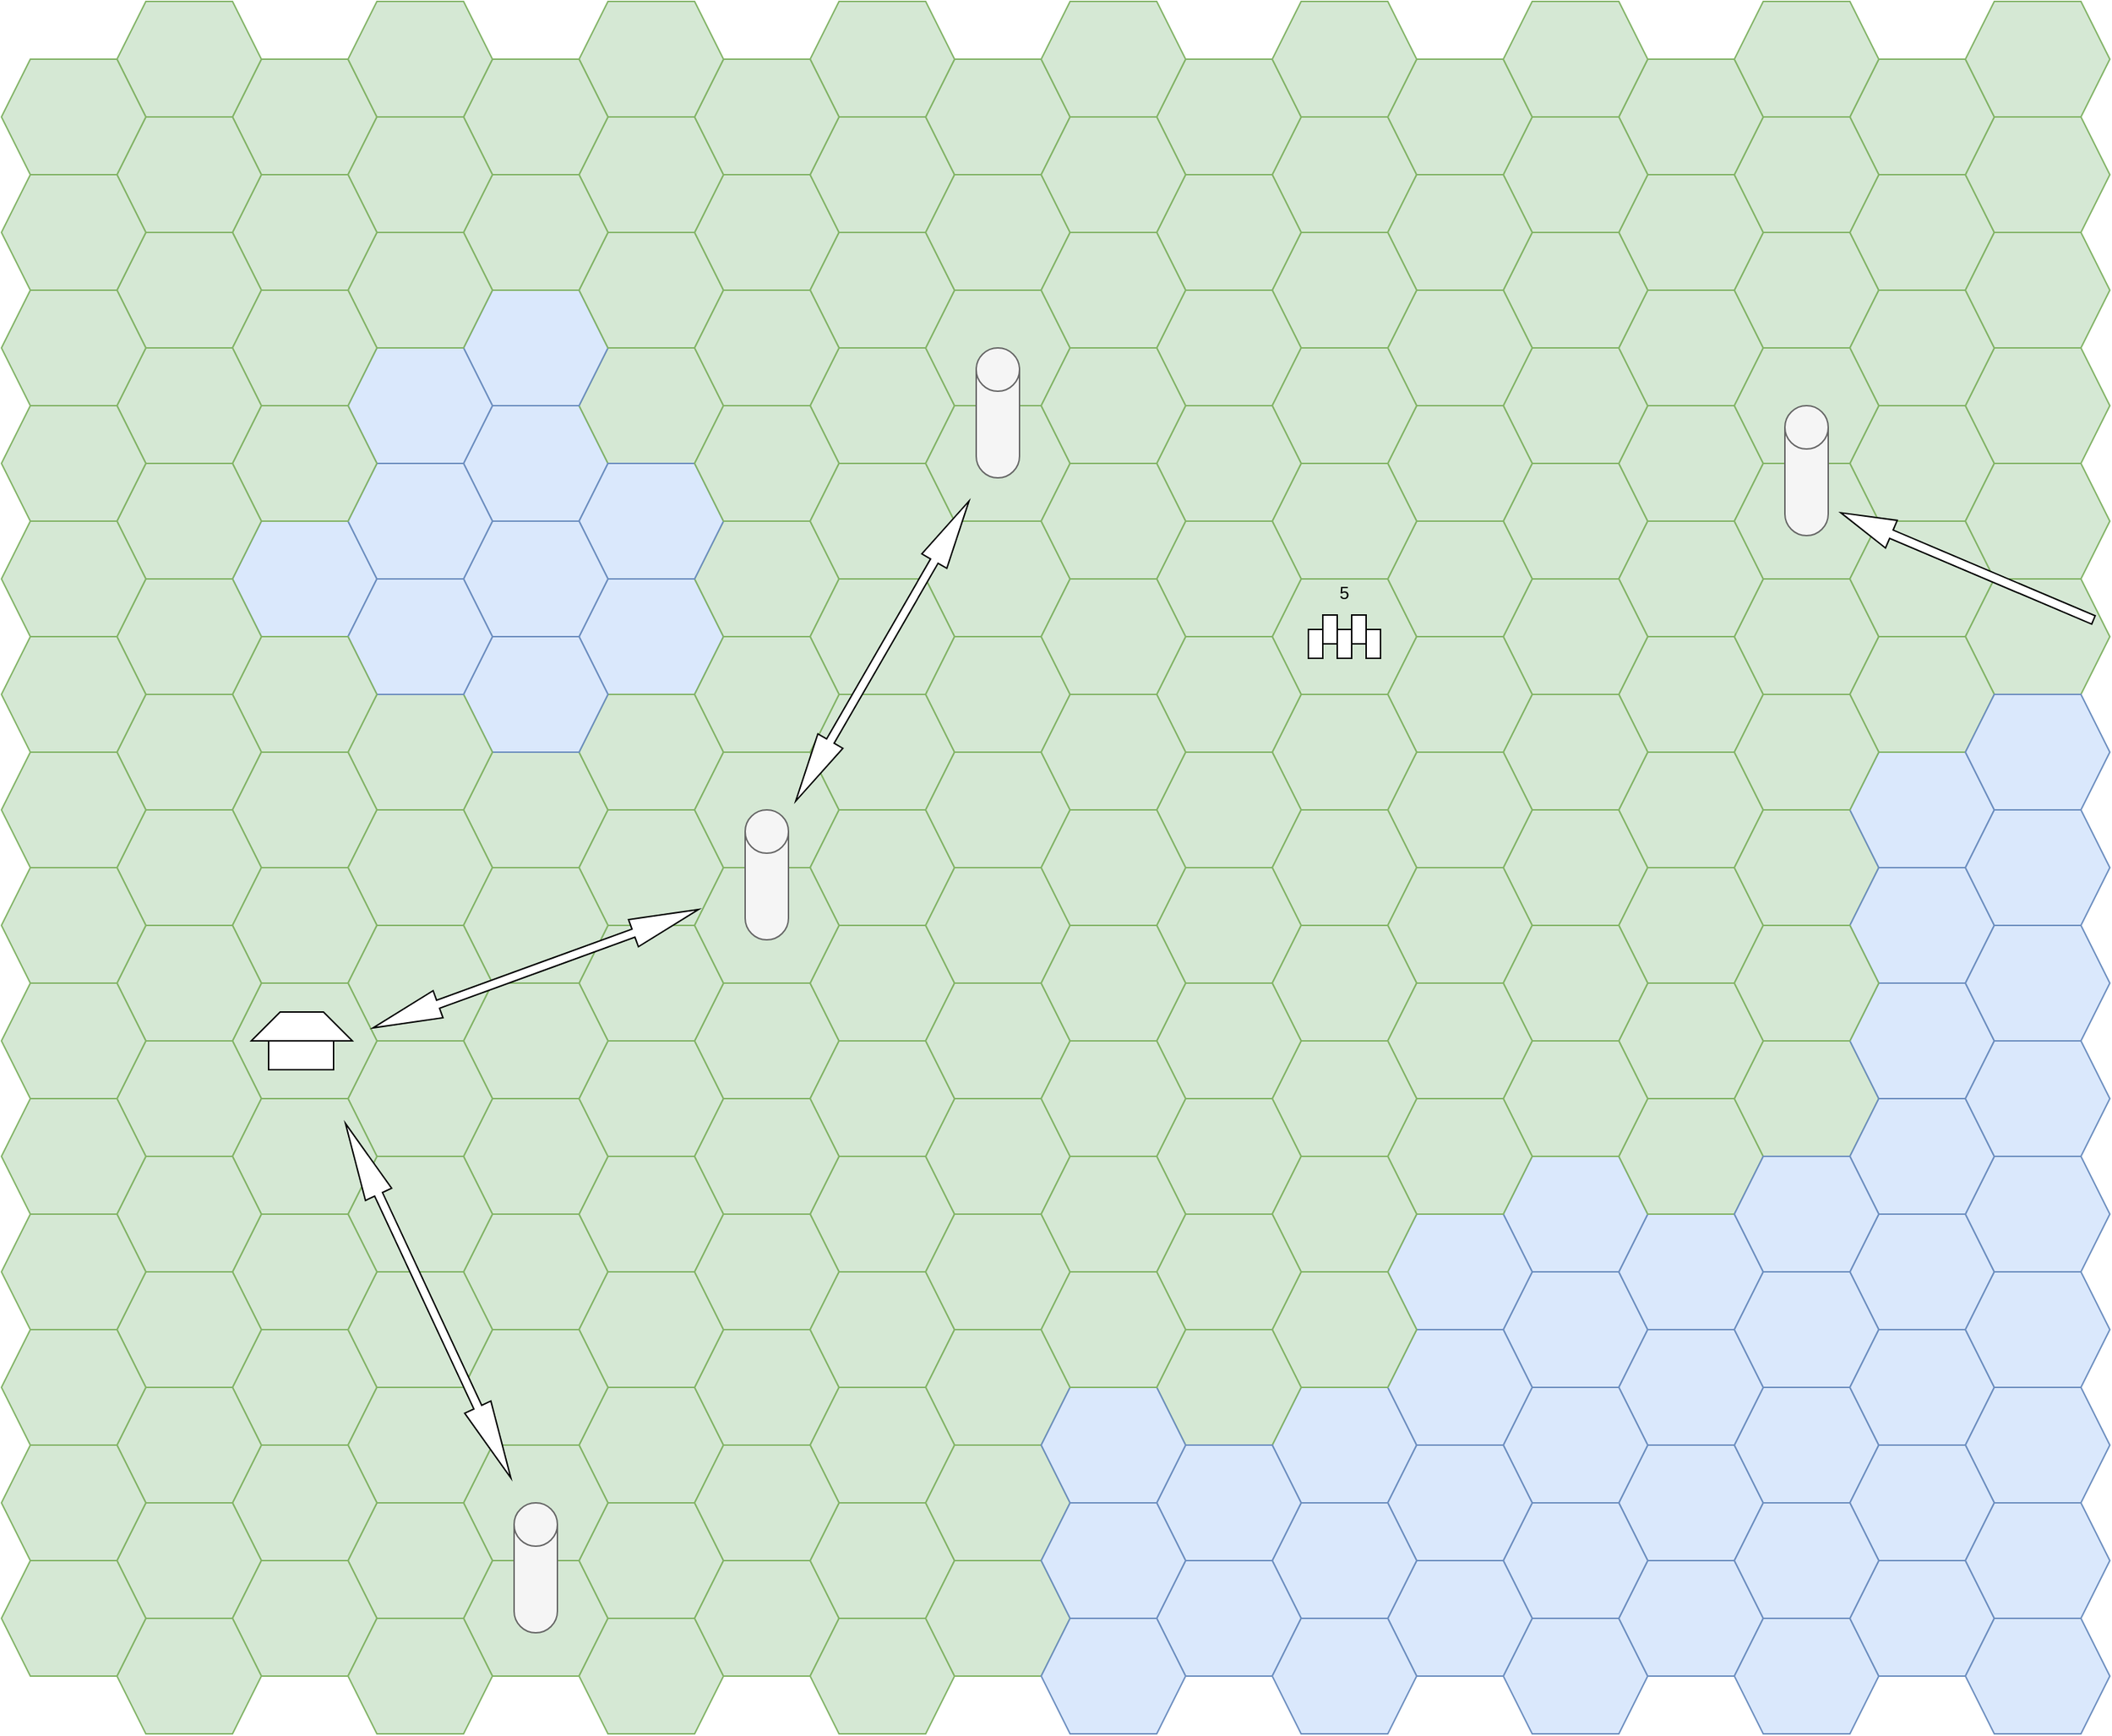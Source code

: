 <mxfile version="15.4.0" type="device"><diagram id="bdxIXzU1On3mcTF41945" name="Page-1"><mxGraphModel dx="1947" dy="2720" grid="1" gridSize="10" guides="1" tooltips="1" connect="1" arrows="1" fold="1" page="1" pageScale="1" pageWidth="827" pageHeight="1169" math="0" shadow="0"><root><mxCell id="0"/><mxCell id="1" parent="0"/><mxCell id="oMiQz6jubKNavYC7TTUg-2" value="" style="shape=hexagon;perimeter=hexagonPerimeter2;whiteSpace=wrap;html=1;fixedSize=1;fillColor=#dae8fc;strokeColor=#6c8ebf;" vertex="1" parent="1"><mxGeometry x="370" y="290" width="100" height="80" as="geometry"/></mxCell><mxCell id="oMiQz6jubKNavYC7TTUg-3" value="" style="shape=hexagon;perimeter=hexagonPerimeter2;whiteSpace=wrap;html=1;fixedSize=1;fillColor=#d5e8d4;strokeColor=#82b366;" vertex="1" parent="1"><mxGeometry x="450" y="250" width="100" height="80" as="geometry"/></mxCell><mxCell id="oMiQz6jubKNavYC7TTUg-4" value="" style="shape=hexagon;perimeter=hexagonPerimeter2;whiteSpace=wrap;html=1;fixedSize=1;fillColor=#dae8fc;strokeColor=#6c8ebf;" vertex="1" parent="1"><mxGeometry x="370" y="210" width="100" height="80" as="geometry"/></mxCell><mxCell id="oMiQz6jubKNavYC7TTUg-5" value="" style="shape=hexagon;perimeter=hexagonPerimeter2;whiteSpace=wrap;html=1;fixedSize=1;fillColor=#dae8fc;strokeColor=#6c8ebf;" vertex="1" parent="1"><mxGeometry x="290" y="250" width="100" height="80" as="geometry"/></mxCell><mxCell id="oMiQz6jubKNavYC7TTUg-6" value="" style="shape=hexagon;perimeter=hexagonPerimeter2;whiteSpace=wrap;html=1;fixedSize=1;fillColor=#dae8fc;strokeColor=#6c8ebf;" vertex="1" parent="1"><mxGeometry x="450" y="410" width="100" height="80" as="geometry"/></mxCell><mxCell id="oMiQz6jubKNavYC7TTUg-7" value="" style="shape=hexagon;perimeter=hexagonPerimeter2;whiteSpace=wrap;html=1;fixedSize=1;fillColor=#d5e8d4;strokeColor=#82b366;" vertex="1" parent="1"><mxGeometry x="530" y="370" width="100" height="80" as="geometry"/></mxCell><mxCell id="oMiQz6jubKNavYC7TTUg-8" value="" style="shape=hexagon;perimeter=hexagonPerimeter2;whiteSpace=wrap;html=1;fixedSize=1;fillColor=#dae8fc;strokeColor=#6c8ebf;" vertex="1" parent="1"><mxGeometry x="450" y="330" width="100" height="80" as="geometry"/></mxCell><mxCell id="oMiQz6jubKNavYC7TTUg-9" value="" style="shape=hexagon;perimeter=hexagonPerimeter2;whiteSpace=wrap;html=1;fixedSize=1;fillColor=#dae8fc;strokeColor=#6c8ebf;" vertex="1" parent="1"><mxGeometry x="370" y="370" width="100" height="80" as="geometry"/></mxCell><mxCell id="oMiQz6jubKNavYC7TTUg-10" value="" style="shape=hexagon;perimeter=hexagonPerimeter2;whiteSpace=wrap;html=1;fixedSize=1;fillColor=#d5e8d4;strokeColor=#82b366;" vertex="1" parent="1"><mxGeometry x="450" y="170" width="100" height="80" as="geometry"/></mxCell><mxCell id="oMiQz6jubKNavYC7TTUg-11" value="" style="shape=hexagon;perimeter=hexagonPerimeter2;whiteSpace=wrap;html=1;fixedSize=1;fillColor=#d5e8d4;strokeColor=#82b366;" vertex="1" parent="1"><mxGeometry x="530" y="130" width="100" height="80" as="geometry"/></mxCell><mxCell id="oMiQz6jubKNavYC7TTUg-12" value="" style="shape=hexagon;perimeter=hexagonPerimeter2;whiteSpace=wrap;html=1;fixedSize=1;fillColor=#d5e8d4;strokeColor=#82b366;" vertex="1" parent="1"><mxGeometry x="450" y="90" width="100" height="80" as="geometry"/></mxCell><mxCell id="oMiQz6jubKNavYC7TTUg-13" value="" style="shape=hexagon;perimeter=hexagonPerimeter2;whiteSpace=wrap;html=1;fixedSize=1;fillColor=#d5e8d4;strokeColor=#82b366;" vertex="1" parent="1"><mxGeometry x="370" y="130" width="100" height="80" as="geometry"/></mxCell><mxCell id="oMiQz6jubKNavYC7TTUg-14" value="" style="shape=hexagon;perimeter=hexagonPerimeter2;whiteSpace=wrap;html=1;fixedSize=1;fillColor=#d5e8d4;strokeColor=#82b366;" vertex="1" parent="1"><mxGeometry x="610" y="250" width="100" height="80" as="geometry"/></mxCell><mxCell id="oMiQz6jubKNavYC7TTUg-15" value="" style="shape=hexagon;perimeter=hexagonPerimeter2;whiteSpace=wrap;html=1;fixedSize=1;fillColor=#d5e8d4;strokeColor=#82b366;" vertex="1" parent="1"><mxGeometry x="690" y="210" width="100" height="80" as="geometry"/></mxCell><mxCell id="oMiQz6jubKNavYC7TTUg-16" value="" style="shape=hexagon;perimeter=hexagonPerimeter2;whiteSpace=wrap;html=1;fixedSize=1;fillColor=#d5e8d4;strokeColor=#82b366;" vertex="1" parent="1"><mxGeometry x="610" y="170" width="100" height="80" as="geometry"/></mxCell><mxCell id="oMiQz6jubKNavYC7TTUg-17" value="" style="shape=hexagon;perimeter=hexagonPerimeter2;whiteSpace=wrap;html=1;fixedSize=1;fillColor=#d5e8d4;strokeColor=#82b366;" vertex="1" parent="1"><mxGeometry x="530" y="210" width="100" height="80" as="geometry"/></mxCell><mxCell id="oMiQz6jubKNavYC7TTUg-18" value="" style="shape=hexagon;perimeter=hexagonPerimeter2;whiteSpace=wrap;html=1;fixedSize=1;fillColor=#d5e8d4;strokeColor=#82b366;" vertex="1" parent="1"><mxGeometry x="370" y="530" width="100" height="80" as="geometry"/></mxCell><mxCell id="oMiQz6jubKNavYC7TTUg-19" value="" style="shape=hexagon;perimeter=hexagonPerimeter2;whiteSpace=wrap;html=1;fixedSize=1;fillColor=#d5e8d4;strokeColor=#82b366;" vertex="1" parent="1"><mxGeometry x="450" y="490" width="100" height="80" as="geometry"/></mxCell><mxCell id="oMiQz6jubKNavYC7TTUg-20" value="" style="shape=hexagon;perimeter=hexagonPerimeter2;whiteSpace=wrap;html=1;fixedSize=1;fillColor=#dae8fc;strokeColor=#6c8ebf;" vertex="1" parent="1"><mxGeometry x="370" y="450" width="100" height="80" as="geometry"/></mxCell><mxCell id="oMiQz6jubKNavYC7TTUg-21" value="" style="shape=hexagon;perimeter=hexagonPerimeter2;whiteSpace=wrap;html=1;fixedSize=1;fillColor=#d5e8d4;strokeColor=#82b366;" vertex="1" parent="1"><mxGeometry x="290" y="490" width="100" height="80" as="geometry"/></mxCell><mxCell id="oMiQz6jubKNavYC7TTUg-26" value="" style="shape=hexagon;perimeter=hexagonPerimeter2;whiteSpace=wrap;html=1;fixedSize=1;fillColor=#d5e8d4;strokeColor=#82b366;" vertex="1" parent="1"><mxGeometry x="610" y="90" width="100" height="80" as="geometry"/></mxCell><mxCell id="oMiQz6jubKNavYC7TTUg-27" value="" style="shape=hexagon;perimeter=hexagonPerimeter2;whiteSpace=wrap;html=1;fixedSize=1;fillColor=#d5e8d4;strokeColor=#82b366;" vertex="1" parent="1"><mxGeometry x="690" y="50" width="100" height="80" as="geometry"/></mxCell><mxCell id="oMiQz6jubKNavYC7TTUg-28" value="" style="shape=hexagon;perimeter=hexagonPerimeter2;whiteSpace=wrap;html=1;fixedSize=1;fillColor=#d5e8d4;strokeColor=#82b366;" vertex="1" parent="1"><mxGeometry x="610" y="10" width="100" height="80" as="geometry"/></mxCell><mxCell id="oMiQz6jubKNavYC7TTUg-29" value="" style="shape=hexagon;perimeter=hexagonPerimeter2;whiteSpace=wrap;html=1;fixedSize=1;fillColor=#d5e8d4;strokeColor=#82b366;" vertex="1" parent="1"><mxGeometry x="530" y="50" width="100" height="80" as="geometry"/></mxCell><mxCell id="oMiQz6jubKNavYC7TTUg-30" value="" style="shape=hexagon;perimeter=hexagonPerimeter2;whiteSpace=wrap;html=1;fixedSize=1;fillColor=#dae8fc;strokeColor=#6c8ebf;" vertex="1" parent="1"><mxGeometry x="210" y="370" width="100" height="80" as="geometry"/></mxCell><mxCell id="oMiQz6jubKNavYC7TTUg-31" value="" style="shape=hexagon;perimeter=hexagonPerimeter2;whiteSpace=wrap;html=1;fixedSize=1;fillColor=#dae8fc;strokeColor=#6c8ebf;" vertex="1" parent="1"><mxGeometry x="290" y="330" width="100" height="80" as="geometry"/></mxCell><mxCell id="oMiQz6jubKNavYC7TTUg-32" value="" style="shape=hexagon;perimeter=hexagonPerimeter2;whiteSpace=wrap;html=1;fixedSize=1;fillColor=#d5e8d4;strokeColor=#82b366;" vertex="1" parent="1"><mxGeometry x="210" y="290" width="100" height="80" as="geometry"/></mxCell><mxCell id="oMiQz6jubKNavYC7TTUg-33" value="" style="shape=hexagon;perimeter=hexagonPerimeter2;whiteSpace=wrap;html=1;fixedSize=1;fillColor=#d5e8d4;strokeColor=#82b366;" vertex="1" parent="1"><mxGeometry x="130" y="330" width="100" height="80" as="geometry"/></mxCell><mxCell id="oMiQz6jubKNavYC7TTUg-34" value="" style="shape=hexagon;perimeter=hexagonPerimeter2;whiteSpace=wrap;html=1;fixedSize=1;fillColor=#d5e8d4;strokeColor=#82b366;" vertex="1" parent="1"><mxGeometry x="530" y="290" width="100" height="80" as="geometry"/></mxCell><mxCell id="oMiQz6jubKNavYC7TTUg-35" value="" style="shape=hexagon;perimeter=hexagonPerimeter2;whiteSpace=wrap;html=1;fixedSize=1;fillColor=#d5e8d4;strokeColor=#82b366;" vertex="1" parent="1"><mxGeometry x="610" y="330" width="100" height="80" as="geometry"/></mxCell><mxCell id="oMiQz6jubKNavYC7TTUg-36" value="" style="shape=hexagon;perimeter=hexagonPerimeter2;whiteSpace=wrap;html=1;fixedSize=1;fillColor=#d5e8d4;strokeColor=#82b366;" vertex="1" parent="1"><mxGeometry x="690" y="370" width="100" height="80" as="geometry"/></mxCell><mxCell id="oMiQz6jubKNavYC7TTUg-37" value="" style="shape=hexagon;perimeter=hexagonPerimeter2;whiteSpace=wrap;html=1;fixedSize=1;fillColor=#dae8fc;strokeColor=#6c8ebf;" vertex="1" parent="1"><mxGeometry x="290" y="410" width="100" height="80" as="geometry"/></mxCell><mxCell id="oMiQz6jubKNavYC7TTUg-38" value="" style="shape=hexagon;perimeter=hexagonPerimeter2;whiteSpace=wrap;html=1;fixedSize=1;fillColor=#d5e8d4;strokeColor=#82b366;" vertex="1" parent="1"><mxGeometry x="210" y="450" width="100" height="80" as="geometry"/></mxCell><mxCell id="oMiQz6jubKNavYC7TTUg-39" value="" style="shape=hexagon;perimeter=hexagonPerimeter2;whiteSpace=wrap;html=1;fixedSize=1;fillColor=#d5e8d4;strokeColor=#82b366;" vertex="1" parent="1"><mxGeometry x="130" y="490" width="100" height="80" as="geometry"/></mxCell><mxCell id="oMiQz6jubKNavYC7TTUg-40" value="" style="shape=hexagon;perimeter=hexagonPerimeter2;whiteSpace=wrap;html=1;fixedSize=1;fillColor=#d5e8d4;strokeColor=#82b366;" vertex="1" parent="1"><mxGeometry x="210" y="530" width="100" height="80" as="geometry"/></mxCell><mxCell id="oMiQz6jubKNavYC7TTUg-41" value="" style="shape=hexagon;perimeter=hexagonPerimeter2;whiteSpace=wrap;html=1;fixedSize=1;fillColor=#d5e8d4;strokeColor=#82b366;" vertex="1" parent="1"><mxGeometry x="290" y="570" width="100" height="80" as="geometry"/></mxCell><mxCell id="oMiQz6jubKNavYC7TTUg-42" value="" style="shape=hexagon;perimeter=hexagonPerimeter2;whiteSpace=wrap;html=1;fixedSize=1;fillColor=#d5e8d4;strokeColor=#82b366;" vertex="1" parent="1"><mxGeometry x="450" y="570" width="100" height="80" as="geometry"/></mxCell><mxCell id="oMiQz6jubKNavYC7TTUg-43" value="" style="shape=hexagon;perimeter=hexagonPerimeter2;whiteSpace=wrap;html=1;fixedSize=1;fillColor=#d5e8d4;strokeColor=#82b366;" vertex="1" parent="1"><mxGeometry x="530" y="530" width="100" height="80" as="geometry"/></mxCell><mxCell id="oMiQz6jubKNavYC7TTUg-44" value="" style="shape=hexagon;perimeter=hexagonPerimeter2;whiteSpace=wrap;html=1;fixedSize=1;fillColor=#d5e8d4;strokeColor=#82b366;" vertex="1" parent="1"><mxGeometry x="610" y="570" width="100" height="80" as="geometry"/></mxCell><mxCell id="oMiQz6jubKNavYC7TTUg-45" value="" style="shape=hexagon;perimeter=hexagonPerimeter2;whiteSpace=wrap;html=1;fixedSize=1;fillColor=#d5e8d4;strokeColor=#82b366;" vertex="1" parent="1"><mxGeometry x="610" y="490" width="100" height="80" as="geometry"/></mxCell><mxCell id="oMiQz6jubKNavYC7TTUg-46" value="" style="shape=hexagon;perimeter=hexagonPerimeter2;whiteSpace=wrap;html=1;fixedSize=1;fillColor=#d5e8d4;strokeColor=#82b366;" vertex="1" parent="1"><mxGeometry x="610" y="410" width="100" height="80" as="geometry"/></mxCell><mxCell id="oMiQz6jubKNavYC7TTUg-47" value="" style="shape=hexagon;perimeter=hexagonPerimeter2;whiteSpace=wrap;html=1;fixedSize=1;fillColor=#d5e8d4;strokeColor=#82b366;" vertex="1" parent="1"><mxGeometry x="530" y="450" width="100" height="80" as="geometry"/></mxCell><mxCell id="oMiQz6jubKNavYC7TTUg-48" value="" style="shape=hexagon;perimeter=hexagonPerimeter2;whiteSpace=wrap;html=1;fixedSize=1;fillColor=#d5e8d4;strokeColor=#82b366;" vertex="1" parent="1"><mxGeometry x="130" y="410" width="100" height="80" as="geometry"/></mxCell><mxCell id="oMiQz6jubKNavYC7TTUg-49" value="" style="shape=hexagon;perimeter=hexagonPerimeter2;whiteSpace=wrap;html=1;fixedSize=1;fillColor=#d5e8d4;strokeColor=#82b366;" vertex="1" parent="1"><mxGeometry x="690" y="290" width="100" height="80" as="geometry"/></mxCell><mxCell id="oMiQz6jubKNavYC7TTUg-50" value="" style="shape=hexagon;perimeter=hexagonPerimeter2;whiteSpace=wrap;html=1;fixedSize=1;fillColor=#d5e8d4;strokeColor=#82b366;" vertex="1" parent="1"><mxGeometry x="690" y="450" width="100" height="80" as="geometry"/></mxCell><mxCell id="oMiQz6jubKNavYC7TTUg-51" value="" style="shape=hexagon;perimeter=hexagonPerimeter2;whiteSpace=wrap;html=1;fixedSize=1;fillColor=#d5e8d4;strokeColor=#82b366;" vertex="1" parent="1"><mxGeometry x="690" y="530" width="100" height="80" as="geometry"/></mxCell><mxCell id="oMiQz6jubKNavYC7TTUg-52" value="" style="shape=hexagon;perimeter=hexagonPerimeter2;whiteSpace=wrap;html=1;fixedSize=1;fillColor=#d5e8d4;strokeColor=#82b366;" vertex="1" parent="1"><mxGeometry x="290" y="170" width="100" height="80" as="geometry"/></mxCell><mxCell id="oMiQz6jubKNavYC7TTUg-53" value="" style="shape=hexagon;perimeter=hexagonPerimeter2;whiteSpace=wrap;html=1;fixedSize=1;fillColor=#d5e8d4;strokeColor=#82b366;" vertex="1" parent="1"><mxGeometry x="690" y="130" width="100" height="80" as="geometry"/></mxCell><mxCell id="oMiQz6jubKNavYC7TTUg-54" value="" style="shape=hexagon;perimeter=hexagonPerimeter2;whiteSpace=wrap;html=1;fixedSize=1;fillColor=#d5e8d4;strokeColor=#82b366;" vertex="1" parent="1"><mxGeometry x="450" y="10" width="100" height="80" as="geometry"/></mxCell><mxCell id="oMiQz6jubKNavYC7TTUg-55" value="" style="shape=hexagon;perimeter=hexagonPerimeter2;whiteSpace=wrap;html=1;fixedSize=1;fillColor=#d5e8d4;strokeColor=#82b366;" vertex="1" parent="1"><mxGeometry x="370" y="50" width="100" height="80" as="geometry"/></mxCell><mxCell id="oMiQz6jubKNavYC7TTUg-56" value="" style="shape=hexagon;perimeter=hexagonPerimeter2;whiteSpace=wrap;html=1;fixedSize=1;fillColor=#d5e8d4;strokeColor=#82b366;" vertex="1" parent="1"><mxGeometry x="210" y="50" width="100" height="80" as="geometry"/></mxCell><mxCell id="oMiQz6jubKNavYC7TTUg-57" value="" style="shape=hexagon;perimeter=hexagonPerimeter2;whiteSpace=wrap;html=1;fixedSize=1;fillColor=#d5e8d4;strokeColor=#82b366;" vertex="1" parent="1"><mxGeometry x="290" y="90" width="100" height="80" as="geometry"/></mxCell><mxCell id="oMiQz6jubKNavYC7TTUg-58" value="" style="shape=hexagon;perimeter=hexagonPerimeter2;whiteSpace=wrap;html=1;fixedSize=1;fillColor=#d5e8d4;strokeColor=#82b366;" vertex="1" parent="1"><mxGeometry x="130" y="10" width="100" height="80" as="geometry"/></mxCell><mxCell id="oMiQz6jubKNavYC7TTUg-59" value="" style="shape=hexagon;perimeter=hexagonPerimeter2;whiteSpace=wrap;html=1;fixedSize=1;fillColor=#d5e8d4;strokeColor=#82b366;" vertex="1" parent="1"><mxGeometry x="210" y="130" width="100" height="80" as="geometry"/></mxCell><mxCell id="oMiQz6jubKNavYC7TTUg-60" value="" style="shape=hexagon;perimeter=hexagonPerimeter2;whiteSpace=wrap;html=1;fixedSize=1;fillColor=#d5e8d4;strokeColor=#82b366;" vertex="1" parent="1"><mxGeometry x="130" y="170" width="100" height="80" as="geometry"/></mxCell><mxCell id="oMiQz6jubKNavYC7TTUg-61" value="" style="shape=hexagon;perimeter=hexagonPerimeter2;whiteSpace=wrap;html=1;fixedSize=1;fillColor=#d5e8d4;strokeColor=#82b366;" vertex="1" parent="1"><mxGeometry x="210" y="210" width="100" height="80" as="geometry"/></mxCell><mxCell id="oMiQz6jubKNavYC7TTUg-62" value="" style="shape=hexagon;perimeter=hexagonPerimeter2;whiteSpace=wrap;html=1;fixedSize=1;fillColor=#d5e8d4;strokeColor=#82b366;" vertex="1" parent="1"><mxGeometry x="130" y="90" width="100" height="80" as="geometry"/></mxCell><mxCell id="oMiQz6jubKNavYC7TTUg-63" value="" style="shape=hexagon;perimeter=hexagonPerimeter2;whiteSpace=wrap;html=1;fixedSize=1;fillColor=#d5e8d4;strokeColor=#82b366;" vertex="1" parent="1"><mxGeometry x="290" y="10" width="100" height="80" as="geometry"/></mxCell><mxCell id="oMiQz6jubKNavYC7TTUg-64" value="" style="shape=hexagon;perimeter=hexagonPerimeter2;whiteSpace=wrap;html=1;fixedSize=1;fillColor=#d5e8d4;strokeColor=#82b366;" vertex="1" parent="1"><mxGeometry x="130" y="250" width="100" height="80" as="geometry"/></mxCell><mxCell id="oMiQz6jubKNavYC7TTUg-65" value="" style="shape=hexagon;perimeter=hexagonPerimeter2;whiteSpace=wrap;html=1;fixedSize=1;fillColor=#d5e8d4;strokeColor=#82b366;" vertex="1" parent="1"><mxGeometry x="130" y="570" width="100" height="80" as="geometry"/></mxCell><mxCell id="oMiQz6jubKNavYC7TTUg-66" value="" style="shape=hexagon;perimeter=hexagonPerimeter2;whiteSpace=wrap;html=1;fixedSize=1;fillColor=#d5e8d4;strokeColor=#82b366;" vertex="1" parent="1"><mxGeometry x="50" y="370" width="100" height="80" as="geometry"/></mxCell><mxCell id="oMiQz6jubKNavYC7TTUg-67" value="" style="shape=hexagon;perimeter=hexagonPerimeter2;whiteSpace=wrap;html=1;fixedSize=1;fillColor=#d5e8d4;strokeColor=#82b366;" vertex="1" parent="1"><mxGeometry x="50" y="530" width="100" height="80" as="geometry"/></mxCell><mxCell id="oMiQz6jubKNavYC7TTUg-68" value="" style="shape=hexagon;perimeter=hexagonPerimeter2;whiteSpace=wrap;html=1;fixedSize=1;fillColor=#d5e8d4;strokeColor=#82b366;" vertex="1" parent="1"><mxGeometry x="50" y="450" width="100" height="80" as="geometry"/></mxCell><mxCell id="oMiQz6jubKNavYC7TTUg-69" value="" style="shape=hexagon;perimeter=hexagonPerimeter2;whiteSpace=wrap;html=1;fixedSize=1;fillColor=#d5e8d4;strokeColor=#82b366;" vertex="1" parent="1"><mxGeometry x="50" y="50" width="100" height="80" as="geometry"/></mxCell><mxCell id="oMiQz6jubKNavYC7TTUg-70" value="" style="shape=hexagon;perimeter=hexagonPerimeter2;whiteSpace=wrap;html=1;fixedSize=1;fillColor=#d5e8d4;strokeColor=#82b366;" vertex="1" parent="1"><mxGeometry x="50" y="210" width="100" height="80" as="geometry"/></mxCell><mxCell id="oMiQz6jubKNavYC7TTUg-71" value="" style="shape=hexagon;perimeter=hexagonPerimeter2;whiteSpace=wrap;html=1;fixedSize=1;fillColor=#d5e8d4;strokeColor=#82b366;" vertex="1" parent="1"><mxGeometry x="50" y="130" width="100" height="80" as="geometry"/></mxCell><mxCell id="oMiQz6jubKNavYC7TTUg-72" value="" style="shape=hexagon;perimeter=hexagonPerimeter2;whiteSpace=wrap;html=1;fixedSize=1;fillColor=#d5e8d4;strokeColor=#82b366;" vertex="1" parent="1"><mxGeometry x="50" y="290" width="100" height="80" as="geometry"/></mxCell><mxCell id="oMiQz6jubKNavYC7TTUg-108" value="" style="shape=hexagon;perimeter=hexagonPerimeter2;whiteSpace=wrap;html=1;fixedSize=1;fillColor=#d5e8d4;strokeColor=#82b366;" vertex="1" parent="1"><mxGeometry x="370" y="850" width="100" height="80" as="geometry"/></mxCell><mxCell id="oMiQz6jubKNavYC7TTUg-109" value="" style="shape=hexagon;perimeter=hexagonPerimeter2;whiteSpace=wrap;html=1;fixedSize=1;fillColor=#d5e8d4;strokeColor=#82b366;" vertex="1" parent="1"><mxGeometry x="450" y="810" width="100" height="80" as="geometry"/></mxCell><mxCell id="oMiQz6jubKNavYC7TTUg-110" value="" style="shape=hexagon;perimeter=hexagonPerimeter2;whiteSpace=wrap;html=1;fixedSize=1;fillColor=#d5e8d4;strokeColor=#82b366;" vertex="1" parent="1"><mxGeometry x="370" y="770" width="100" height="80" as="geometry"/></mxCell><mxCell id="oMiQz6jubKNavYC7TTUg-111" value="" style="shape=hexagon;perimeter=hexagonPerimeter2;whiteSpace=wrap;html=1;fixedSize=1;fillColor=#d5e8d4;strokeColor=#82b366;" vertex="1" parent="1"><mxGeometry x="290" y="810" width="100" height="80" as="geometry"/></mxCell><mxCell id="oMiQz6jubKNavYC7TTUg-112" value="" style="shape=hexagon;perimeter=hexagonPerimeter2;whiteSpace=wrap;html=1;fixedSize=1;fillColor=#d5e8d4;strokeColor=#82b366;" vertex="1" parent="1"><mxGeometry x="450" y="970" width="100" height="80" as="geometry"/></mxCell><mxCell id="oMiQz6jubKNavYC7TTUg-113" value="" style="shape=hexagon;perimeter=hexagonPerimeter2;whiteSpace=wrap;html=1;fixedSize=1;fillColor=#d5e8d4;strokeColor=#82b366;" vertex="1" parent="1"><mxGeometry x="530" y="930" width="100" height="80" as="geometry"/></mxCell><mxCell id="oMiQz6jubKNavYC7TTUg-114" value="" style="shape=hexagon;perimeter=hexagonPerimeter2;whiteSpace=wrap;html=1;fixedSize=1;fillColor=#d5e8d4;strokeColor=#82b366;" vertex="1" parent="1"><mxGeometry x="450" y="890" width="100" height="80" as="geometry"/></mxCell><mxCell id="oMiQz6jubKNavYC7TTUg-115" value="" style="shape=hexagon;perimeter=hexagonPerimeter2;whiteSpace=wrap;html=1;fixedSize=1;fillColor=#d5e8d4;strokeColor=#82b366;" vertex="1" parent="1"><mxGeometry x="370" y="930" width="100" height="80" as="geometry"/></mxCell><mxCell id="oMiQz6jubKNavYC7TTUg-116" value="" style="shape=hexagon;perimeter=hexagonPerimeter2;whiteSpace=wrap;html=1;fixedSize=1;fillColor=#d5e8d4;strokeColor=#82b366;" vertex="1" parent="1"><mxGeometry x="450" y="730" width="100" height="80" as="geometry"/></mxCell><mxCell id="oMiQz6jubKNavYC7TTUg-117" value="" style="shape=hexagon;perimeter=hexagonPerimeter2;whiteSpace=wrap;html=1;fixedSize=1;fillColor=#d5e8d4;strokeColor=#82b366;" vertex="1" parent="1"><mxGeometry x="530" y="690" width="100" height="80" as="geometry"/></mxCell><mxCell id="oMiQz6jubKNavYC7TTUg-118" value="" style="shape=hexagon;perimeter=hexagonPerimeter2;whiteSpace=wrap;html=1;fixedSize=1;fillColor=#d5e8d4;strokeColor=#82b366;" vertex="1" parent="1"><mxGeometry x="450" y="650" width="100" height="80" as="geometry"/></mxCell><mxCell id="oMiQz6jubKNavYC7TTUg-119" value="" style="shape=hexagon;perimeter=hexagonPerimeter2;whiteSpace=wrap;html=1;fixedSize=1;fillColor=#d5e8d4;strokeColor=#82b366;" vertex="1" parent="1"><mxGeometry x="370" y="690" width="100" height="80" as="geometry"/></mxCell><mxCell id="oMiQz6jubKNavYC7TTUg-120" value="" style="shape=hexagon;perimeter=hexagonPerimeter2;whiteSpace=wrap;html=1;fixedSize=1;fillColor=#d5e8d4;strokeColor=#82b366;" vertex="1" parent="1"><mxGeometry x="610" y="810" width="100" height="80" as="geometry"/></mxCell><mxCell id="oMiQz6jubKNavYC7TTUg-121" value="" style="shape=hexagon;perimeter=hexagonPerimeter2;whiteSpace=wrap;html=1;fixedSize=1;fillColor=#d5e8d4;strokeColor=#82b366;" vertex="1" parent="1"><mxGeometry x="690" y="770" width="100" height="80" as="geometry"/></mxCell><mxCell id="oMiQz6jubKNavYC7TTUg-122" value="" style="shape=hexagon;perimeter=hexagonPerimeter2;whiteSpace=wrap;html=1;fixedSize=1;fillColor=#d5e8d4;strokeColor=#82b366;" vertex="1" parent="1"><mxGeometry x="610" y="730" width="100" height="80" as="geometry"/></mxCell><mxCell id="oMiQz6jubKNavYC7TTUg-123" value="" style="shape=hexagon;perimeter=hexagonPerimeter2;whiteSpace=wrap;html=1;fixedSize=1;fillColor=#d5e8d4;strokeColor=#82b366;" vertex="1" parent="1"><mxGeometry x="530" y="770" width="100" height="80" as="geometry"/></mxCell><mxCell id="oMiQz6jubKNavYC7TTUg-124" value="" style="shape=hexagon;perimeter=hexagonPerimeter2;whiteSpace=wrap;html=1;fixedSize=1;fillColor=#d5e8d4;strokeColor=#82b366;" vertex="1" parent="1"><mxGeometry x="370" y="1090" width="100" height="80" as="geometry"/></mxCell><mxCell id="oMiQz6jubKNavYC7TTUg-125" value="" style="shape=hexagon;perimeter=hexagonPerimeter2;whiteSpace=wrap;html=1;fixedSize=1;fillColor=#d5e8d4;strokeColor=#82b366;" vertex="1" parent="1"><mxGeometry x="450" y="1050" width="100" height="80" as="geometry"/></mxCell><mxCell id="oMiQz6jubKNavYC7TTUg-126" value="" style="shape=hexagon;perimeter=hexagonPerimeter2;whiteSpace=wrap;html=1;fixedSize=1;fillColor=#d5e8d4;strokeColor=#82b366;" vertex="1" parent="1"><mxGeometry x="370" y="1010" width="100" height="80" as="geometry"/></mxCell><mxCell id="oMiQz6jubKNavYC7TTUg-127" value="" style="shape=hexagon;perimeter=hexagonPerimeter2;whiteSpace=wrap;html=1;fixedSize=1;fillColor=#d5e8d4;strokeColor=#82b366;" vertex="1" parent="1"><mxGeometry x="290" y="1050" width="100" height="80" as="geometry"/></mxCell><mxCell id="oMiQz6jubKNavYC7TTUg-128" value="" style="shape=hexagon;perimeter=hexagonPerimeter2;whiteSpace=wrap;html=1;fixedSize=1;fillColor=#d5e8d4;strokeColor=#82b366;" vertex="1" parent="1"><mxGeometry x="610" y="650" width="100" height="80" as="geometry"/></mxCell><mxCell id="oMiQz6jubKNavYC7TTUg-129" value="" style="shape=hexagon;perimeter=hexagonPerimeter2;whiteSpace=wrap;html=1;fixedSize=1;fillColor=#d5e8d4;strokeColor=#82b366;" vertex="1" parent="1"><mxGeometry x="690" y="610" width="100" height="80" as="geometry"/></mxCell><mxCell id="oMiQz6jubKNavYC7TTUg-131" value="" style="shape=hexagon;perimeter=hexagonPerimeter2;whiteSpace=wrap;html=1;fixedSize=1;fillColor=#d5e8d4;strokeColor=#82b366;" vertex="1" parent="1"><mxGeometry x="530" y="610" width="100" height="80" as="geometry"/></mxCell><mxCell id="oMiQz6jubKNavYC7TTUg-132" value="" style="shape=hexagon;perimeter=hexagonPerimeter2;whiteSpace=wrap;html=1;fixedSize=1;fillColor=#d5e8d4;strokeColor=#82b366;" vertex="1" parent="1"><mxGeometry x="210" y="930" width="100" height="80" as="geometry"/></mxCell><mxCell id="oMiQz6jubKNavYC7TTUg-133" value="" style="shape=hexagon;perimeter=hexagonPerimeter2;whiteSpace=wrap;html=1;fixedSize=1;fillColor=#d5e8d4;strokeColor=#82b366;" vertex="1" parent="1"><mxGeometry x="290" y="890" width="100" height="80" as="geometry"/></mxCell><mxCell id="oMiQz6jubKNavYC7TTUg-134" value="" style="shape=hexagon;perimeter=hexagonPerimeter2;whiteSpace=wrap;html=1;fixedSize=1;fillColor=#d5e8d4;strokeColor=#82b366;" vertex="1" parent="1"><mxGeometry x="210" y="850" width="100" height="80" as="geometry"/></mxCell><mxCell id="oMiQz6jubKNavYC7TTUg-135" value="" style="shape=hexagon;perimeter=hexagonPerimeter2;whiteSpace=wrap;html=1;fixedSize=1;fillColor=#d5e8d4;strokeColor=#82b366;" vertex="1" parent="1"><mxGeometry x="130" y="890" width="100" height="80" as="geometry"/></mxCell><mxCell id="oMiQz6jubKNavYC7TTUg-136" value="" style="shape=hexagon;perimeter=hexagonPerimeter2;whiteSpace=wrap;html=1;fixedSize=1;fillColor=#d5e8d4;strokeColor=#82b366;" vertex="1" parent="1"><mxGeometry x="530" y="850" width="100" height="80" as="geometry"/></mxCell><mxCell id="oMiQz6jubKNavYC7TTUg-137" value="" style="shape=hexagon;perimeter=hexagonPerimeter2;whiteSpace=wrap;html=1;fixedSize=1;fillColor=#d5e8d4;strokeColor=#82b366;" vertex="1" parent="1"><mxGeometry x="610" y="890" width="100" height="80" as="geometry"/></mxCell><mxCell id="oMiQz6jubKNavYC7TTUg-138" value="" style="shape=hexagon;perimeter=hexagonPerimeter2;whiteSpace=wrap;html=1;fixedSize=1;fillColor=#d5e8d4;strokeColor=#82b366;" vertex="1" parent="1"><mxGeometry x="690" y="930" width="100" height="80" as="geometry"/></mxCell><mxCell id="oMiQz6jubKNavYC7TTUg-139" value="" style="shape=hexagon;perimeter=hexagonPerimeter2;whiteSpace=wrap;html=1;fixedSize=1;fillColor=#d5e8d4;strokeColor=#82b366;" vertex="1" parent="1"><mxGeometry x="290" y="970" width="100" height="80" as="geometry"/></mxCell><mxCell id="oMiQz6jubKNavYC7TTUg-140" value="" style="shape=hexagon;perimeter=hexagonPerimeter2;whiteSpace=wrap;html=1;fixedSize=1;fillColor=#d5e8d4;strokeColor=#82b366;" vertex="1" parent="1"><mxGeometry x="210" y="1010" width="100" height="80" as="geometry"/></mxCell><mxCell id="oMiQz6jubKNavYC7TTUg-141" value="" style="shape=hexagon;perimeter=hexagonPerimeter2;whiteSpace=wrap;html=1;fixedSize=1;fillColor=#d5e8d4;strokeColor=#82b366;" vertex="1" parent="1"><mxGeometry x="130" y="1050" width="100" height="80" as="geometry"/></mxCell><mxCell id="oMiQz6jubKNavYC7TTUg-142" value="" style="shape=hexagon;perimeter=hexagonPerimeter2;whiteSpace=wrap;html=1;fixedSize=1;fillColor=#d5e8d4;strokeColor=#82b366;" vertex="1" parent="1"><mxGeometry x="210" y="1090" width="100" height="80" as="geometry"/></mxCell><mxCell id="oMiQz6jubKNavYC7TTUg-143" value="" style="shape=hexagon;perimeter=hexagonPerimeter2;whiteSpace=wrap;html=1;fixedSize=1;fillColor=#d5e8d4;strokeColor=#82b366;" vertex="1" parent="1"><mxGeometry x="290" y="1130" width="100" height="80" as="geometry"/></mxCell><mxCell id="oMiQz6jubKNavYC7TTUg-144" value="" style="shape=hexagon;perimeter=hexagonPerimeter2;whiteSpace=wrap;html=1;fixedSize=1;fillColor=#d5e8d4;strokeColor=#82b366;" vertex="1" parent="1"><mxGeometry x="450" y="1130" width="100" height="80" as="geometry"/></mxCell><mxCell id="oMiQz6jubKNavYC7TTUg-145" value="" style="shape=hexagon;perimeter=hexagonPerimeter2;whiteSpace=wrap;html=1;fixedSize=1;fillColor=#d5e8d4;strokeColor=#82b366;" vertex="1" parent="1"><mxGeometry x="530" y="1090" width="100" height="80" as="geometry"/></mxCell><mxCell id="oMiQz6jubKNavYC7TTUg-146" value="" style="shape=hexagon;perimeter=hexagonPerimeter2;whiteSpace=wrap;html=1;fixedSize=1;fillColor=#d5e8d4;strokeColor=#82b366;" vertex="1" parent="1"><mxGeometry x="610" y="1130" width="100" height="80" as="geometry"/></mxCell><mxCell id="oMiQz6jubKNavYC7TTUg-147" value="" style="shape=hexagon;perimeter=hexagonPerimeter2;whiteSpace=wrap;html=1;fixedSize=1;fillColor=#d5e8d4;strokeColor=#82b366;" vertex="1" parent="1"><mxGeometry x="610" y="1050" width="100" height="80" as="geometry"/></mxCell><mxCell id="oMiQz6jubKNavYC7TTUg-148" value="" style="shape=hexagon;perimeter=hexagonPerimeter2;whiteSpace=wrap;html=1;fixedSize=1;fillColor=#d5e8d4;strokeColor=#82b366;" vertex="1" parent="1"><mxGeometry x="610" y="970" width="100" height="80" as="geometry"/></mxCell><mxCell id="oMiQz6jubKNavYC7TTUg-149" value="" style="shape=hexagon;perimeter=hexagonPerimeter2;whiteSpace=wrap;html=1;fixedSize=1;fillColor=#d5e8d4;strokeColor=#82b366;" vertex="1" parent="1"><mxGeometry x="530" y="1010" width="100" height="80" as="geometry"/></mxCell><mxCell id="oMiQz6jubKNavYC7TTUg-150" value="" style="shape=hexagon;perimeter=hexagonPerimeter2;whiteSpace=wrap;html=1;fixedSize=1;fillColor=#d5e8d4;strokeColor=#82b366;" vertex="1" parent="1"><mxGeometry x="130" y="970" width="100" height="80" as="geometry"/></mxCell><mxCell id="oMiQz6jubKNavYC7TTUg-151" value="" style="shape=hexagon;perimeter=hexagonPerimeter2;whiteSpace=wrap;html=1;fixedSize=1;fillColor=#d5e8d4;strokeColor=#82b366;" vertex="1" parent="1"><mxGeometry x="690" y="850" width="100" height="80" as="geometry"/></mxCell><mxCell id="oMiQz6jubKNavYC7TTUg-152" value="" style="shape=hexagon;perimeter=hexagonPerimeter2;whiteSpace=wrap;html=1;fixedSize=1;fillColor=#d5e8d4;strokeColor=#82b366;" vertex="1" parent="1"><mxGeometry x="690" y="1010" width="100" height="80" as="geometry"/></mxCell><mxCell id="oMiQz6jubKNavYC7TTUg-153" value="" style="shape=hexagon;perimeter=hexagonPerimeter2;whiteSpace=wrap;html=1;fixedSize=1;fillColor=#d5e8d4;strokeColor=#82b366;" vertex="1" parent="1"><mxGeometry x="690" y="1090" width="100" height="80" as="geometry"/></mxCell><mxCell id="oMiQz6jubKNavYC7TTUg-154" value="" style="shape=hexagon;perimeter=hexagonPerimeter2;whiteSpace=wrap;html=1;fixedSize=1;fillColor=#d5e8d4;strokeColor=#82b366;" vertex="1" parent="1"><mxGeometry x="290" y="730" width="100" height="80" as="geometry"/></mxCell><mxCell id="oMiQz6jubKNavYC7TTUg-155" value="" style="shape=hexagon;perimeter=hexagonPerimeter2;whiteSpace=wrap;html=1;fixedSize=1;fillColor=#d5e8d4;strokeColor=#82b366;" vertex="1" parent="1"><mxGeometry x="690" y="690" width="100" height="80" as="geometry"/></mxCell><mxCell id="oMiQz6jubKNavYC7TTUg-157" value="" style="shape=hexagon;perimeter=hexagonPerimeter2;whiteSpace=wrap;html=1;fixedSize=1;fillColor=#d5e8d4;strokeColor=#82b366;" vertex="1" parent="1"><mxGeometry x="370" y="610" width="100" height="80" as="geometry"/></mxCell><mxCell id="oMiQz6jubKNavYC7TTUg-158" value="" style="shape=hexagon;perimeter=hexagonPerimeter2;whiteSpace=wrap;html=1;fixedSize=1;fillColor=#d5e8d4;strokeColor=#82b366;" vertex="1" parent="1"><mxGeometry x="210" y="610" width="100" height="80" as="geometry"/></mxCell><mxCell id="oMiQz6jubKNavYC7TTUg-159" value="" style="shape=hexagon;perimeter=hexagonPerimeter2;whiteSpace=wrap;html=1;fixedSize=1;fillColor=#d5e8d4;strokeColor=#82b366;" vertex="1" parent="1"><mxGeometry x="290" y="650" width="100" height="80" as="geometry"/></mxCell><mxCell id="oMiQz6jubKNavYC7TTUg-161" value="" style="shape=hexagon;perimeter=hexagonPerimeter2;whiteSpace=wrap;html=1;fixedSize=1;fillColor=#d5e8d4;strokeColor=#82b366;" vertex="1" parent="1"><mxGeometry x="210" y="690" width="100" height="80" as="geometry"/></mxCell><mxCell id="oMiQz6jubKNavYC7TTUg-162" value="" style="shape=hexagon;perimeter=hexagonPerimeter2;whiteSpace=wrap;html=1;fixedSize=1;fillColor=#d5e8d4;strokeColor=#82b366;" vertex="1" parent="1"><mxGeometry x="130" y="730" width="100" height="80" as="geometry"/></mxCell><mxCell id="oMiQz6jubKNavYC7TTUg-163" value="" style="shape=hexagon;perimeter=hexagonPerimeter2;whiteSpace=wrap;html=1;fixedSize=1;fillColor=#d5e8d4;strokeColor=#82b366;" vertex="1" parent="1"><mxGeometry x="210" y="770" width="100" height="80" as="geometry"/></mxCell><mxCell id="oMiQz6jubKNavYC7TTUg-164" value="" style="shape=hexagon;perimeter=hexagonPerimeter2;whiteSpace=wrap;html=1;fixedSize=1;fillColor=#d5e8d4;strokeColor=#82b366;" vertex="1" parent="1"><mxGeometry x="130" y="650" width="100" height="80" as="geometry"/></mxCell><mxCell id="oMiQz6jubKNavYC7TTUg-166" value="" style="shape=hexagon;perimeter=hexagonPerimeter2;whiteSpace=wrap;html=1;fixedSize=1;fillColor=#d5e8d4;strokeColor=#82b366;" vertex="1" parent="1"><mxGeometry x="130" y="810" width="100" height="80" as="geometry"/></mxCell><mxCell id="oMiQz6jubKNavYC7TTUg-167" value="" style="shape=hexagon;perimeter=hexagonPerimeter2;whiteSpace=wrap;html=1;fixedSize=1;fillColor=#d5e8d4;strokeColor=#82b366;" vertex="1" parent="1"><mxGeometry x="130" y="1130" width="100" height="80" as="geometry"/></mxCell><mxCell id="oMiQz6jubKNavYC7TTUg-168" value="" style="shape=hexagon;perimeter=hexagonPerimeter2;whiteSpace=wrap;html=1;fixedSize=1;fillColor=#d5e8d4;strokeColor=#82b366;" vertex="1" parent="1"><mxGeometry x="50" y="930" width="100" height="80" as="geometry"/></mxCell><mxCell id="oMiQz6jubKNavYC7TTUg-169" value="" style="shape=hexagon;perimeter=hexagonPerimeter2;whiteSpace=wrap;html=1;fixedSize=1;fillColor=#d5e8d4;strokeColor=#82b366;" vertex="1" parent="1"><mxGeometry x="50" y="1090" width="100" height="80" as="geometry"/></mxCell><mxCell id="oMiQz6jubKNavYC7TTUg-170" value="" style="shape=hexagon;perimeter=hexagonPerimeter2;whiteSpace=wrap;html=1;fixedSize=1;fillColor=#d5e8d4;strokeColor=#82b366;" vertex="1" parent="1"><mxGeometry x="50" y="1010" width="100" height="80" as="geometry"/></mxCell><mxCell id="oMiQz6jubKNavYC7TTUg-171" value="" style="shape=hexagon;perimeter=hexagonPerimeter2;whiteSpace=wrap;html=1;fixedSize=1;fillColor=#d5e8d4;strokeColor=#82b366;" vertex="1" parent="1"><mxGeometry x="50" y="610" width="100" height="80" as="geometry"/></mxCell><mxCell id="oMiQz6jubKNavYC7TTUg-172" value="" style="shape=hexagon;perimeter=hexagonPerimeter2;whiteSpace=wrap;html=1;fixedSize=1;fillColor=#d5e8d4;strokeColor=#82b366;" vertex="1" parent="1"><mxGeometry x="50" y="770" width="100" height="80" as="geometry"/></mxCell><mxCell id="oMiQz6jubKNavYC7TTUg-173" value="" style="shape=hexagon;perimeter=hexagonPerimeter2;whiteSpace=wrap;html=1;fixedSize=1;fillColor=#d5e8d4;strokeColor=#82b366;" vertex="1" parent="1"><mxGeometry x="50" y="690" width="100" height="80" as="geometry"/></mxCell><mxCell id="oMiQz6jubKNavYC7TTUg-174" value="" style="shape=hexagon;perimeter=hexagonPerimeter2;whiteSpace=wrap;html=1;fixedSize=1;fillColor=#d5e8d4;strokeColor=#82b366;" vertex="1" parent="1"><mxGeometry x="50" y="850" width="100" height="80" as="geometry"/></mxCell><mxCell id="oMiQz6jubKNavYC7TTUg-175" value="" style="shape=hexagon;perimeter=hexagonPerimeter2;whiteSpace=wrap;html=1;fixedSize=1;fillColor=#d5e8d4;strokeColor=#82b366;" vertex="1" parent="1"><mxGeometry x="1090" y="330" width="100" height="80" as="geometry"/></mxCell><mxCell id="oMiQz6jubKNavYC7TTUg-176" value="" style="shape=hexagon;perimeter=hexagonPerimeter2;whiteSpace=wrap;html=1;fixedSize=1;fillColor=#d5e8d4;strokeColor=#82b366;" vertex="1" parent="1"><mxGeometry x="1170" y="290" width="100" height="80" as="geometry"/></mxCell><mxCell id="oMiQz6jubKNavYC7TTUg-177" value="" style="shape=hexagon;perimeter=hexagonPerimeter2;whiteSpace=wrap;html=1;fixedSize=1;fillColor=#d5e8d4;strokeColor=#82b366;" vertex="1" parent="1"><mxGeometry x="1090" y="250" width="100" height="80" as="geometry"/></mxCell><mxCell id="oMiQz6jubKNavYC7TTUg-178" value="" style="shape=hexagon;perimeter=hexagonPerimeter2;whiteSpace=wrap;html=1;fixedSize=1;fillColor=#d5e8d4;strokeColor=#82b366;" vertex="1" parent="1"><mxGeometry x="1010" y="290" width="100" height="80" as="geometry"/></mxCell><mxCell id="oMiQz6jubKNavYC7TTUg-179" value="" style="shape=hexagon;perimeter=hexagonPerimeter2;whiteSpace=wrap;html=1;fixedSize=1;fillColor=#d5e8d4;strokeColor=#82b366;" vertex="1" parent="1"><mxGeometry x="1170" y="450" width="100" height="80" as="geometry"/></mxCell><mxCell id="oMiQz6jubKNavYC7TTUg-180" value="" style="shape=hexagon;perimeter=hexagonPerimeter2;whiteSpace=wrap;html=1;fixedSize=1;fillColor=#d5e8d4;strokeColor=#82b366;" vertex="1" parent="1"><mxGeometry x="1250" y="410" width="100" height="80" as="geometry"/></mxCell><mxCell id="oMiQz6jubKNavYC7TTUg-181" value="" style="shape=hexagon;perimeter=hexagonPerimeter2;whiteSpace=wrap;html=1;fixedSize=1;fillColor=#d5e8d4;strokeColor=#82b366;" vertex="1" parent="1"><mxGeometry x="1170" y="370" width="100" height="80" as="geometry"/></mxCell><mxCell id="oMiQz6jubKNavYC7TTUg-182" value="" style="shape=hexagon;perimeter=hexagonPerimeter2;whiteSpace=wrap;html=1;fixedSize=1;fillColor=#d5e8d4;strokeColor=#82b366;" vertex="1" parent="1"><mxGeometry x="1090" y="410" width="100" height="80" as="geometry"/></mxCell><mxCell id="oMiQz6jubKNavYC7TTUg-183" value="" style="shape=hexagon;perimeter=hexagonPerimeter2;whiteSpace=wrap;html=1;fixedSize=1;fillColor=#d5e8d4;strokeColor=#82b366;" vertex="1" parent="1"><mxGeometry x="1170" y="210" width="100" height="80" as="geometry"/></mxCell><mxCell id="oMiQz6jubKNavYC7TTUg-184" value="" style="shape=hexagon;perimeter=hexagonPerimeter2;whiteSpace=wrap;html=1;fixedSize=1;fillColor=#d5e8d4;strokeColor=#82b366;" vertex="1" parent="1"><mxGeometry x="1250" y="170" width="100" height="80" as="geometry"/></mxCell><mxCell id="oMiQz6jubKNavYC7TTUg-185" value="" style="shape=hexagon;perimeter=hexagonPerimeter2;whiteSpace=wrap;html=1;fixedSize=1;fillColor=#d5e8d4;strokeColor=#82b366;" vertex="1" parent="1"><mxGeometry x="1170" y="130" width="100" height="80" as="geometry"/></mxCell><mxCell id="oMiQz6jubKNavYC7TTUg-186" value="" style="shape=hexagon;perimeter=hexagonPerimeter2;whiteSpace=wrap;html=1;fixedSize=1;fillColor=#d5e8d4;strokeColor=#82b366;" vertex="1" parent="1"><mxGeometry x="1090" y="170" width="100" height="80" as="geometry"/></mxCell><mxCell id="oMiQz6jubKNavYC7TTUg-187" value="" style="shape=hexagon;perimeter=hexagonPerimeter2;whiteSpace=wrap;html=1;fixedSize=1;fillColor=#d5e8d4;strokeColor=#82b366;" vertex="1" parent="1"><mxGeometry x="1330" y="290" width="100" height="80" as="geometry"/></mxCell><mxCell id="oMiQz6jubKNavYC7TTUg-188" value="" style="shape=hexagon;perimeter=hexagonPerimeter2;whiteSpace=wrap;html=1;fixedSize=1;fillColor=#d5e8d4;strokeColor=#82b366;" vertex="1" parent="1"><mxGeometry x="1410" y="250" width="100" height="80" as="geometry"/></mxCell><mxCell id="oMiQz6jubKNavYC7TTUg-189" value="" style="shape=hexagon;perimeter=hexagonPerimeter2;whiteSpace=wrap;html=1;fixedSize=1;fillColor=#d5e8d4;strokeColor=#82b366;" vertex="1" parent="1"><mxGeometry x="1330" y="210" width="100" height="80" as="geometry"/></mxCell><mxCell id="oMiQz6jubKNavYC7TTUg-190" value="" style="shape=hexagon;perimeter=hexagonPerimeter2;whiteSpace=wrap;html=1;fixedSize=1;fillColor=#d5e8d4;strokeColor=#82b366;" vertex="1" parent="1"><mxGeometry x="1250" y="250" width="100" height="80" as="geometry"/></mxCell><mxCell id="oMiQz6jubKNavYC7TTUg-191" value="" style="shape=hexagon;perimeter=hexagonPerimeter2;whiteSpace=wrap;html=1;fixedSize=1;fillColor=#d5e8d4;strokeColor=#82b366;" vertex="1" parent="1"><mxGeometry x="1090" y="570" width="100" height="80" as="geometry"/></mxCell><mxCell id="oMiQz6jubKNavYC7TTUg-192" value="" style="shape=hexagon;perimeter=hexagonPerimeter2;whiteSpace=wrap;html=1;fixedSize=1;fillColor=#d5e8d4;strokeColor=#82b366;" vertex="1" parent="1"><mxGeometry x="1170" y="530" width="100" height="80" as="geometry"/></mxCell><mxCell id="oMiQz6jubKNavYC7TTUg-193" value="" style="shape=hexagon;perimeter=hexagonPerimeter2;whiteSpace=wrap;html=1;fixedSize=1;fillColor=#d5e8d4;strokeColor=#82b366;" vertex="1" parent="1"><mxGeometry x="1090" y="490" width="100" height="80" as="geometry"/></mxCell><mxCell id="oMiQz6jubKNavYC7TTUg-194" value="" style="shape=hexagon;perimeter=hexagonPerimeter2;whiteSpace=wrap;html=1;fixedSize=1;fillColor=#d5e8d4;strokeColor=#82b366;" vertex="1" parent="1"><mxGeometry x="1010" y="530" width="100" height="80" as="geometry"/></mxCell><mxCell id="oMiQz6jubKNavYC7TTUg-195" value="" style="shape=hexagon;perimeter=hexagonPerimeter2;whiteSpace=wrap;html=1;fixedSize=1;fillColor=#d5e8d4;strokeColor=#82b366;" vertex="1" parent="1"><mxGeometry x="1330" y="130" width="100" height="80" as="geometry"/></mxCell><mxCell id="oMiQz6jubKNavYC7TTUg-196" value="" style="shape=hexagon;perimeter=hexagonPerimeter2;whiteSpace=wrap;html=1;fixedSize=1;fillColor=#d5e8d4;strokeColor=#82b366;" vertex="1" parent="1"><mxGeometry x="1410" y="90" width="100" height="80" as="geometry"/></mxCell><mxCell id="oMiQz6jubKNavYC7TTUg-197" value="" style="shape=hexagon;perimeter=hexagonPerimeter2;whiteSpace=wrap;html=1;fixedSize=1;fillColor=#d5e8d4;strokeColor=#82b366;" vertex="1" parent="1"><mxGeometry x="1330" y="50" width="100" height="80" as="geometry"/></mxCell><mxCell id="oMiQz6jubKNavYC7TTUg-198" value="" style="shape=hexagon;perimeter=hexagonPerimeter2;whiteSpace=wrap;html=1;fixedSize=1;fillColor=#d5e8d4;strokeColor=#82b366;" vertex="1" parent="1"><mxGeometry x="1250" y="90" width="100" height="80" as="geometry"/></mxCell><mxCell id="oMiQz6jubKNavYC7TTUg-199" value="" style="shape=hexagon;perimeter=hexagonPerimeter2;whiteSpace=wrap;html=1;fixedSize=1;fillColor=#d5e8d4;strokeColor=#82b366;" vertex="1" parent="1"><mxGeometry x="930" y="410" width="100" height="80" as="geometry"/></mxCell><mxCell id="oMiQz6jubKNavYC7TTUg-200" value="" style="shape=hexagon;perimeter=hexagonPerimeter2;whiteSpace=wrap;html=1;fixedSize=1;fillColor=#d5e8d4;strokeColor=#82b366;" vertex="1" parent="1"><mxGeometry x="1010" y="370" width="100" height="80" as="geometry"/></mxCell><mxCell id="oMiQz6jubKNavYC7TTUg-201" value="" style="shape=hexagon;perimeter=hexagonPerimeter2;whiteSpace=wrap;html=1;fixedSize=1;fillColor=#d5e8d4;strokeColor=#82b366;" vertex="1" parent="1"><mxGeometry x="930" y="330" width="100" height="80" as="geometry"/></mxCell><mxCell id="oMiQz6jubKNavYC7TTUg-202" value="" style="shape=hexagon;perimeter=hexagonPerimeter2;whiteSpace=wrap;html=1;fixedSize=1;fillColor=#d5e8d4;strokeColor=#82b366;" vertex="1" parent="1"><mxGeometry x="850" y="370" width="100" height="80" as="geometry"/></mxCell><mxCell id="oMiQz6jubKNavYC7TTUg-203" value="" style="shape=hexagon;perimeter=hexagonPerimeter2;whiteSpace=wrap;html=1;fixedSize=1;fillColor=#d5e8d4;strokeColor=#82b366;" vertex="1" parent="1"><mxGeometry x="1250" y="330" width="100" height="80" as="geometry"/></mxCell><mxCell id="oMiQz6jubKNavYC7TTUg-204" value="" style="shape=hexagon;perimeter=hexagonPerimeter2;whiteSpace=wrap;html=1;fixedSize=1;fillColor=#d5e8d4;strokeColor=#82b366;" vertex="1" parent="1"><mxGeometry x="1330" y="370" width="100" height="80" as="geometry"/></mxCell><mxCell id="oMiQz6jubKNavYC7TTUg-205" value="" style="shape=hexagon;perimeter=hexagonPerimeter2;whiteSpace=wrap;html=1;fixedSize=1;fillColor=#d5e8d4;strokeColor=#82b366;" vertex="1" parent="1"><mxGeometry x="1410" y="410" width="100" height="80" as="geometry"/></mxCell><mxCell id="oMiQz6jubKNavYC7TTUg-206" value="" style="shape=hexagon;perimeter=hexagonPerimeter2;whiteSpace=wrap;html=1;fixedSize=1;fillColor=#d5e8d4;strokeColor=#82b366;" vertex="1" parent="1"><mxGeometry x="1010" y="450" width="100" height="80" as="geometry"/></mxCell><mxCell id="oMiQz6jubKNavYC7TTUg-207" value="" style="shape=hexagon;perimeter=hexagonPerimeter2;whiteSpace=wrap;html=1;fixedSize=1;fillColor=#d5e8d4;strokeColor=#82b366;" vertex="1" parent="1"><mxGeometry x="930" y="490" width="100" height="80" as="geometry"/></mxCell><mxCell id="oMiQz6jubKNavYC7TTUg-208" value="" style="shape=hexagon;perimeter=hexagonPerimeter2;whiteSpace=wrap;html=1;fixedSize=1;fillColor=#d5e8d4;strokeColor=#82b366;" vertex="1" parent="1"><mxGeometry x="850" y="530" width="100" height="80" as="geometry"/></mxCell><mxCell id="oMiQz6jubKNavYC7TTUg-209" value="" style="shape=hexagon;perimeter=hexagonPerimeter2;whiteSpace=wrap;html=1;fixedSize=1;fillColor=#d5e8d4;strokeColor=#82b366;" vertex="1" parent="1"><mxGeometry x="930" y="570" width="100" height="80" as="geometry"/></mxCell><mxCell id="oMiQz6jubKNavYC7TTUg-210" value="" style="shape=hexagon;perimeter=hexagonPerimeter2;whiteSpace=wrap;html=1;fixedSize=1;fillColor=#d5e8d4;strokeColor=#82b366;" vertex="1" parent="1"><mxGeometry x="1010" y="610" width="100" height="80" as="geometry"/></mxCell><mxCell id="oMiQz6jubKNavYC7TTUg-211" value="" style="shape=hexagon;perimeter=hexagonPerimeter2;whiteSpace=wrap;html=1;fixedSize=1;fillColor=#d5e8d4;strokeColor=#82b366;" vertex="1" parent="1"><mxGeometry x="1170" y="610" width="100" height="80" as="geometry"/></mxCell><mxCell id="oMiQz6jubKNavYC7TTUg-212" value="" style="shape=hexagon;perimeter=hexagonPerimeter2;whiteSpace=wrap;html=1;fixedSize=1;fillColor=#d5e8d4;strokeColor=#82b366;" vertex="1" parent="1"><mxGeometry x="1250" y="570" width="100" height="80" as="geometry"/></mxCell><mxCell id="oMiQz6jubKNavYC7TTUg-213" value="" style="shape=hexagon;perimeter=hexagonPerimeter2;whiteSpace=wrap;html=1;fixedSize=1;fillColor=#dae8fc;strokeColor=#6c8ebf;" vertex="1" parent="1"><mxGeometry x="1330" y="610" width="100" height="80" as="geometry"/></mxCell><mxCell id="oMiQz6jubKNavYC7TTUg-214" value="" style="shape=hexagon;perimeter=hexagonPerimeter2;whiteSpace=wrap;html=1;fixedSize=1;fillColor=#dae8fc;strokeColor=#6c8ebf;" vertex="1" parent="1"><mxGeometry x="1330" y="530" width="100" height="80" as="geometry"/></mxCell><mxCell id="oMiQz6jubKNavYC7TTUg-215" value="" style="shape=hexagon;perimeter=hexagonPerimeter2;whiteSpace=wrap;html=1;fixedSize=1;fillColor=#d5e8d4;strokeColor=#82b366;" vertex="1" parent="1"><mxGeometry x="1330" y="450" width="100" height="80" as="geometry"/></mxCell><mxCell id="oMiQz6jubKNavYC7TTUg-216" value="" style="shape=hexagon;perimeter=hexagonPerimeter2;whiteSpace=wrap;html=1;fixedSize=1;fillColor=#d5e8d4;strokeColor=#82b366;" vertex="1" parent="1"><mxGeometry x="1250" y="490" width="100" height="80" as="geometry"/></mxCell><mxCell id="oMiQz6jubKNavYC7TTUg-217" value="" style="shape=hexagon;perimeter=hexagonPerimeter2;whiteSpace=wrap;html=1;fixedSize=1;fillColor=#d5e8d4;strokeColor=#82b366;" vertex="1" parent="1"><mxGeometry x="850" y="450" width="100" height="80" as="geometry"/></mxCell><mxCell id="oMiQz6jubKNavYC7TTUg-218" value="" style="shape=hexagon;perimeter=hexagonPerimeter2;whiteSpace=wrap;html=1;fixedSize=1;fillColor=#d5e8d4;strokeColor=#82b366;" vertex="1" parent="1"><mxGeometry x="1410" y="330" width="100" height="80" as="geometry"/></mxCell><mxCell id="oMiQz6jubKNavYC7TTUg-219" value="" style="shape=hexagon;perimeter=hexagonPerimeter2;whiteSpace=wrap;html=1;fixedSize=1;fillColor=#dae8fc;strokeColor=#6c8ebf;" vertex="1" parent="1"><mxGeometry x="1410" y="490" width="100" height="80" as="geometry"/></mxCell><mxCell id="oMiQz6jubKNavYC7TTUg-220" value="" style="shape=hexagon;perimeter=hexagonPerimeter2;whiteSpace=wrap;html=1;fixedSize=1;fillColor=#dae8fc;strokeColor=#6c8ebf;" vertex="1" parent="1"><mxGeometry x="1410" y="570" width="100" height="80" as="geometry"/></mxCell><mxCell id="oMiQz6jubKNavYC7TTUg-221" value="" style="shape=hexagon;perimeter=hexagonPerimeter2;whiteSpace=wrap;html=1;fixedSize=1;fillColor=#d5e8d4;strokeColor=#82b366;" vertex="1" parent="1"><mxGeometry x="1010" y="210" width="100" height="80" as="geometry"/></mxCell><mxCell id="oMiQz6jubKNavYC7TTUg-222" value="" style="shape=hexagon;perimeter=hexagonPerimeter2;whiteSpace=wrap;html=1;fixedSize=1;fillColor=#d5e8d4;strokeColor=#82b366;" vertex="1" parent="1"><mxGeometry x="1410" y="170" width="100" height="80" as="geometry"/></mxCell><mxCell id="oMiQz6jubKNavYC7TTUg-223" value="" style="shape=hexagon;perimeter=hexagonPerimeter2;whiteSpace=wrap;html=1;fixedSize=1;fillColor=#d5e8d4;strokeColor=#82b366;" vertex="1" parent="1"><mxGeometry x="1170" y="50" width="100" height="80" as="geometry"/></mxCell><mxCell id="oMiQz6jubKNavYC7TTUg-224" value="" style="shape=hexagon;perimeter=hexagonPerimeter2;whiteSpace=wrap;html=1;fixedSize=1;fillColor=#d5e8d4;strokeColor=#82b366;" vertex="1" parent="1"><mxGeometry x="1090" y="90" width="100" height="80" as="geometry"/></mxCell><mxCell id="oMiQz6jubKNavYC7TTUg-225" value="" style="shape=hexagon;perimeter=hexagonPerimeter2;whiteSpace=wrap;html=1;fixedSize=1;fillColor=#d5e8d4;strokeColor=#82b366;" vertex="1" parent="1"><mxGeometry x="930" y="90" width="100" height="80" as="geometry"/></mxCell><mxCell id="oMiQz6jubKNavYC7TTUg-226" value="" style="shape=hexagon;perimeter=hexagonPerimeter2;whiteSpace=wrap;html=1;fixedSize=1;fillColor=#d5e8d4;strokeColor=#82b366;" vertex="1" parent="1"><mxGeometry x="1010" y="130" width="100" height="80" as="geometry"/></mxCell><mxCell id="oMiQz6jubKNavYC7TTUg-227" value="" style="shape=hexagon;perimeter=hexagonPerimeter2;whiteSpace=wrap;html=1;fixedSize=1;fillColor=#d5e8d4;strokeColor=#82b366;" vertex="1" parent="1"><mxGeometry x="850" y="50" width="100" height="80" as="geometry"/></mxCell><mxCell id="oMiQz6jubKNavYC7TTUg-228" value="" style="shape=hexagon;perimeter=hexagonPerimeter2;whiteSpace=wrap;html=1;fixedSize=1;fillColor=#d5e8d4;strokeColor=#82b366;" vertex="1" parent="1"><mxGeometry x="930" y="170" width="100" height="80" as="geometry"/></mxCell><mxCell id="oMiQz6jubKNavYC7TTUg-229" value="" style="shape=hexagon;perimeter=hexagonPerimeter2;whiteSpace=wrap;html=1;fixedSize=1;fillColor=#d5e8d4;strokeColor=#82b366;" vertex="1" parent="1"><mxGeometry x="850" y="210" width="100" height="80" as="geometry"/></mxCell><mxCell id="oMiQz6jubKNavYC7TTUg-230" value="" style="shape=hexagon;perimeter=hexagonPerimeter2;whiteSpace=wrap;html=1;fixedSize=1;fillColor=#d5e8d4;strokeColor=#82b366;" vertex="1" parent="1"><mxGeometry x="930" y="250" width="100" height="80" as="geometry"/></mxCell><mxCell id="oMiQz6jubKNavYC7TTUg-231" value="" style="shape=hexagon;perimeter=hexagonPerimeter2;whiteSpace=wrap;html=1;fixedSize=1;fillColor=#d5e8d4;strokeColor=#82b366;" vertex="1" parent="1"><mxGeometry x="850" y="130" width="100" height="80" as="geometry"/></mxCell><mxCell id="oMiQz6jubKNavYC7TTUg-232" value="" style="shape=hexagon;perimeter=hexagonPerimeter2;whiteSpace=wrap;html=1;fixedSize=1;fillColor=#d5e8d4;strokeColor=#82b366;" vertex="1" parent="1"><mxGeometry x="1010" y="50" width="100" height="80" as="geometry"/></mxCell><mxCell id="oMiQz6jubKNavYC7TTUg-233" value="" style="shape=hexagon;perimeter=hexagonPerimeter2;whiteSpace=wrap;html=1;fixedSize=1;fillColor=#d5e8d4;strokeColor=#82b366;" vertex="1" parent="1"><mxGeometry x="850" y="290" width="100" height="80" as="geometry"/></mxCell><mxCell id="oMiQz6jubKNavYC7TTUg-234" value="" style="shape=hexagon;perimeter=hexagonPerimeter2;whiteSpace=wrap;html=1;fixedSize=1;fillColor=#d5e8d4;strokeColor=#82b366;" vertex="1" parent="1"><mxGeometry x="850" y="610" width="100" height="80" as="geometry"/></mxCell><mxCell id="oMiQz6jubKNavYC7TTUg-235" value="" style="shape=hexagon;perimeter=hexagonPerimeter2;whiteSpace=wrap;html=1;fixedSize=1;fillColor=#d5e8d4;strokeColor=#82b366;" vertex="1" parent="1"><mxGeometry x="770" y="410" width="100" height="80" as="geometry"/></mxCell><mxCell id="oMiQz6jubKNavYC7TTUg-236" value="" style="shape=hexagon;perimeter=hexagonPerimeter2;whiteSpace=wrap;html=1;fixedSize=1;fillColor=#d5e8d4;strokeColor=#82b366;" vertex="1" parent="1"><mxGeometry x="770" y="570" width="100" height="80" as="geometry"/></mxCell><mxCell id="oMiQz6jubKNavYC7TTUg-237" value="" style="shape=hexagon;perimeter=hexagonPerimeter2;whiteSpace=wrap;html=1;fixedSize=1;fillColor=#d5e8d4;strokeColor=#82b366;" vertex="1" parent="1"><mxGeometry x="770" y="490" width="100" height="80" as="geometry"/></mxCell><mxCell id="oMiQz6jubKNavYC7TTUg-238" value="" style="shape=hexagon;perimeter=hexagonPerimeter2;whiteSpace=wrap;html=1;fixedSize=1;fillColor=#d5e8d4;strokeColor=#82b366;" vertex="1" parent="1"><mxGeometry x="770" y="90" width="100" height="80" as="geometry"/></mxCell><mxCell id="oMiQz6jubKNavYC7TTUg-239" value="" style="shape=hexagon;perimeter=hexagonPerimeter2;whiteSpace=wrap;html=1;fixedSize=1;fillColor=#d5e8d4;strokeColor=#82b366;" vertex="1" parent="1"><mxGeometry x="770" y="250" width="100" height="80" as="geometry"/></mxCell><mxCell id="oMiQz6jubKNavYC7TTUg-240" value="" style="shape=hexagon;perimeter=hexagonPerimeter2;whiteSpace=wrap;html=1;fixedSize=1;fillColor=#d5e8d4;strokeColor=#82b366;" vertex="1" parent="1"><mxGeometry x="770" y="170" width="100" height="80" as="geometry"/></mxCell><mxCell id="oMiQz6jubKNavYC7TTUg-241" value="" style="shape=hexagon;perimeter=hexagonPerimeter2;whiteSpace=wrap;html=1;fixedSize=1;fillColor=#d5e8d4;strokeColor=#82b366;" vertex="1" parent="1"><mxGeometry x="770" y="330" width="100" height="80" as="geometry"/></mxCell><mxCell id="oMiQz6jubKNavYC7TTUg-242" value="" style="shape=hexagon;perimeter=hexagonPerimeter2;whiteSpace=wrap;html=1;fixedSize=1;fillColor=#dae8fc;strokeColor=#6c8ebf;" vertex="1" parent="1"><mxGeometry x="1090" y="890" width="100" height="80" as="geometry"/></mxCell><mxCell id="oMiQz6jubKNavYC7TTUg-243" value="" style="shape=hexagon;perimeter=hexagonPerimeter2;whiteSpace=wrap;html=1;fixedSize=1;fillColor=#dae8fc;strokeColor=#6c8ebf;" vertex="1" parent="1"><mxGeometry x="1170" y="850" width="100" height="80" as="geometry"/></mxCell><mxCell id="oMiQz6jubKNavYC7TTUg-244" value="" style="shape=hexagon;perimeter=hexagonPerimeter2;whiteSpace=wrap;html=1;fixedSize=1;fillColor=#dae8fc;strokeColor=#6c8ebf;" vertex="1" parent="1"><mxGeometry x="1090" y="810" width="100" height="80" as="geometry"/></mxCell><mxCell id="oMiQz6jubKNavYC7TTUg-245" value="" style="shape=hexagon;perimeter=hexagonPerimeter2;whiteSpace=wrap;html=1;fixedSize=1;fillColor=#dae8fc;strokeColor=#6c8ebf;" vertex="1" parent="1"><mxGeometry x="1010" y="850" width="100" height="80" as="geometry"/></mxCell><mxCell id="oMiQz6jubKNavYC7TTUg-246" value="" style="shape=hexagon;perimeter=hexagonPerimeter2;whiteSpace=wrap;html=1;fixedSize=1;fillColor=#dae8fc;strokeColor=#6c8ebf;" vertex="1" parent="1"><mxGeometry x="1170" y="1010" width="100" height="80" as="geometry"/></mxCell><mxCell id="oMiQz6jubKNavYC7TTUg-247" value="" style="shape=hexagon;perimeter=hexagonPerimeter2;whiteSpace=wrap;html=1;fixedSize=1;fillColor=#dae8fc;strokeColor=#6c8ebf;" vertex="1" parent="1"><mxGeometry x="1250" y="970" width="100" height="80" as="geometry"/></mxCell><mxCell id="oMiQz6jubKNavYC7TTUg-248" value="" style="shape=hexagon;perimeter=hexagonPerimeter2;whiteSpace=wrap;html=1;fixedSize=1;fillColor=#dae8fc;strokeColor=#6c8ebf;" vertex="1" parent="1"><mxGeometry x="1170" y="930" width="100" height="80" as="geometry"/></mxCell><mxCell id="oMiQz6jubKNavYC7TTUg-249" value="" style="shape=hexagon;perimeter=hexagonPerimeter2;whiteSpace=wrap;html=1;fixedSize=1;fillColor=#dae8fc;strokeColor=#6c8ebf;" vertex="1" parent="1"><mxGeometry x="1090" y="970" width="100" height="80" as="geometry"/></mxCell><mxCell id="oMiQz6jubKNavYC7TTUg-250" value="" style="shape=hexagon;perimeter=hexagonPerimeter2;whiteSpace=wrap;html=1;fixedSize=1;fillColor=#d5e8d4;strokeColor=#82b366;" vertex="1" parent="1"><mxGeometry x="1170" y="770" width="100" height="80" as="geometry"/></mxCell><mxCell id="oMiQz6jubKNavYC7TTUg-251" value="" style="shape=hexagon;perimeter=hexagonPerimeter2;whiteSpace=wrap;html=1;fixedSize=1;fillColor=#d5e8d4;strokeColor=#82b366;" vertex="1" parent="1"><mxGeometry x="1250" y="730" width="100" height="80" as="geometry"/></mxCell><mxCell id="oMiQz6jubKNavYC7TTUg-252" value="" style="shape=hexagon;perimeter=hexagonPerimeter2;whiteSpace=wrap;html=1;fixedSize=1;fillColor=#d5e8d4;strokeColor=#82b366;" vertex="1" parent="1"><mxGeometry x="1170" y="690" width="100" height="80" as="geometry"/></mxCell><mxCell id="oMiQz6jubKNavYC7TTUg-253" value="" style="shape=hexagon;perimeter=hexagonPerimeter2;whiteSpace=wrap;html=1;fixedSize=1;fillColor=#d5e8d4;strokeColor=#82b366;" vertex="1" parent="1"><mxGeometry x="1090" y="730" width="100" height="80" as="geometry"/></mxCell><mxCell id="oMiQz6jubKNavYC7TTUg-254" value="" style="shape=hexagon;perimeter=hexagonPerimeter2;whiteSpace=wrap;html=1;fixedSize=1;fillColor=#dae8fc;strokeColor=#6c8ebf;" vertex="1" parent="1"><mxGeometry x="1330" y="850" width="100" height="80" as="geometry"/></mxCell><mxCell id="oMiQz6jubKNavYC7TTUg-255" value="" style="shape=hexagon;perimeter=hexagonPerimeter2;whiteSpace=wrap;html=1;fixedSize=1;fillColor=#dae8fc;strokeColor=#6c8ebf;" vertex="1" parent="1"><mxGeometry x="1410" y="810" width="100" height="80" as="geometry"/></mxCell><mxCell id="oMiQz6jubKNavYC7TTUg-256" value="" style="shape=hexagon;perimeter=hexagonPerimeter2;whiteSpace=wrap;html=1;fixedSize=1;fillColor=#dae8fc;strokeColor=#6c8ebf;" vertex="1" parent="1"><mxGeometry x="1330" y="770" width="100" height="80" as="geometry"/></mxCell><mxCell id="oMiQz6jubKNavYC7TTUg-257" value="" style="shape=hexagon;perimeter=hexagonPerimeter2;whiteSpace=wrap;html=1;fixedSize=1;fillColor=#dae8fc;strokeColor=#6c8ebf;" vertex="1" parent="1"><mxGeometry x="1250" y="810" width="100" height="80" as="geometry"/></mxCell><mxCell id="oMiQz6jubKNavYC7TTUg-258" value="" style="shape=hexagon;perimeter=hexagonPerimeter2;whiteSpace=wrap;html=1;fixedSize=1;fillColor=#dae8fc;strokeColor=#6c8ebf;" vertex="1" parent="1"><mxGeometry x="1090" y="1130" width="100" height="80" as="geometry"/></mxCell><mxCell id="oMiQz6jubKNavYC7TTUg-259" value="" style="shape=hexagon;perimeter=hexagonPerimeter2;whiteSpace=wrap;html=1;fixedSize=1;fillColor=#dae8fc;strokeColor=#6c8ebf;" vertex="1" parent="1"><mxGeometry x="1170" y="1090" width="100" height="80" as="geometry"/></mxCell><mxCell id="oMiQz6jubKNavYC7TTUg-260" value="" style="shape=hexagon;perimeter=hexagonPerimeter2;whiteSpace=wrap;html=1;fixedSize=1;fillColor=#dae8fc;strokeColor=#6c8ebf;" vertex="1" parent="1"><mxGeometry x="1090" y="1050" width="100" height="80" as="geometry"/></mxCell><mxCell id="oMiQz6jubKNavYC7TTUg-261" value="" style="shape=hexagon;perimeter=hexagonPerimeter2;whiteSpace=wrap;html=1;fixedSize=1;fillColor=#dae8fc;strokeColor=#6c8ebf;" vertex="1" parent="1"><mxGeometry x="1010" y="1090" width="100" height="80" as="geometry"/></mxCell><mxCell id="oMiQz6jubKNavYC7TTUg-262" value="" style="shape=hexagon;perimeter=hexagonPerimeter2;whiteSpace=wrap;html=1;fixedSize=1;fillColor=#dae8fc;strokeColor=#6c8ebf;" vertex="1" parent="1"><mxGeometry x="1330" y="690" width="100" height="80" as="geometry"/></mxCell><mxCell id="oMiQz6jubKNavYC7TTUg-263" value="" style="shape=hexagon;perimeter=hexagonPerimeter2;whiteSpace=wrap;html=1;fixedSize=1;fillColor=#dae8fc;strokeColor=#6c8ebf;" vertex="1" parent="1"><mxGeometry x="1410" y="650" width="100" height="80" as="geometry"/></mxCell><mxCell id="oMiQz6jubKNavYC7TTUg-264" value="" style="shape=hexagon;perimeter=hexagonPerimeter2;whiteSpace=wrap;html=1;fixedSize=1;fillColor=#d5e8d4;strokeColor=#82b366;" vertex="1" parent="1"><mxGeometry x="1250" y="650" width="100" height="80" as="geometry"/></mxCell><mxCell id="oMiQz6jubKNavYC7TTUg-265" value="" style="shape=hexagon;perimeter=hexagonPerimeter2;whiteSpace=wrap;html=1;fixedSize=1;fillColor=#dae8fc;strokeColor=#6c8ebf;" vertex="1" parent="1"><mxGeometry x="930" y="970" width="100" height="80" as="geometry"/></mxCell><mxCell id="oMiQz6jubKNavYC7TTUg-266" value="" style="shape=hexagon;perimeter=hexagonPerimeter2;whiteSpace=wrap;html=1;fixedSize=1;fillColor=#dae8fc;strokeColor=#6c8ebf;" vertex="1" parent="1"><mxGeometry x="1010" y="930" width="100" height="80" as="geometry"/></mxCell><mxCell id="oMiQz6jubKNavYC7TTUg-267" value="" style="shape=hexagon;perimeter=hexagonPerimeter2;whiteSpace=wrap;html=1;fixedSize=1;fillColor=#d5e8d4;strokeColor=#82b366;" vertex="1" parent="1"><mxGeometry x="930" y="890" width="100" height="80" as="geometry"/></mxCell><mxCell id="oMiQz6jubKNavYC7TTUg-268" value="" style="shape=hexagon;perimeter=hexagonPerimeter2;whiteSpace=wrap;html=1;fixedSize=1;fillColor=#d5e8d4;strokeColor=#82b366;" vertex="1" parent="1"><mxGeometry x="850" y="930" width="100" height="80" as="geometry"/></mxCell><mxCell id="oMiQz6jubKNavYC7TTUg-269" value="" style="shape=hexagon;perimeter=hexagonPerimeter2;whiteSpace=wrap;html=1;fixedSize=1;fillColor=#dae8fc;strokeColor=#6c8ebf;" vertex="1" parent="1"><mxGeometry x="1250" y="890" width="100" height="80" as="geometry"/></mxCell><mxCell id="oMiQz6jubKNavYC7TTUg-270" value="" style="shape=hexagon;perimeter=hexagonPerimeter2;whiteSpace=wrap;html=1;fixedSize=1;fillColor=#dae8fc;strokeColor=#6c8ebf;" vertex="1" parent="1"><mxGeometry x="1330" y="930" width="100" height="80" as="geometry"/></mxCell><mxCell id="oMiQz6jubKNavYC7TTUg-271" value="" style="shape=hexagon;perimeter=hexagonPerimeter2;whiteSpace=wrap;html=1;fixedSize=1;fillColor=#dae8fc;strokeColor=#6c8ebf;" vertex="1" parent="1"><mxGeometry x="1410" y="970" width="100" height="80" as="geometry"/></mxCell><mxCell id="oMiQz6jubKNavYC7TTUg-272" value="" style="shape=hexagon;perimeter=hexagonPerimeter2;whiteSpace=wrap;html=1;fixedSize=1;fillColor=#dae8fc;strokeColor=#6c8ebf;" vertex="1" parent="1"><mxGeometry x="1010" y="1010" width="100" height="80" as="geometry"/></mxCell><mxCell id="oMiQz6jubKNavYC7TTUg-273" value="" style="shape=hexagon;perimeter=hexagonPerimeter2;whiteSpace=wrap;html=1;fixedSize=1;fillColor=#dae8fc;strokeColor=#6c8ebf;" vertex="1" parent="1"><mxGeometry x="930" y="1050" width="100" height="80" as="geometry"/></mxCell><mxCell id="oMiQz6jubKNavYC7TTUg-274" value="" style="shape=hexagon;perimeter=hexagonPerimeter2;whiteSpace=wrap;html=1;fixedSize=1;fillColor=#dae8fc;strokeColor=#6c8ebf;" vertex="1" parent="1"><mxGeometry x="850" y="1090" width="100" height="80" as="geometry"/></mxCell><mxCell id="oMiQz6jubKNavYC7TTUg-275" value="" style="shape=hexagon;perimeter=hexagonPerimeter2;whiteSpace=wrap;html=1;fixedSize=1;fillColor=#dae8fc;strokeColor=#6c8ebf;" vertex="1" parent="1"><mxGeometry x="930" y="1130" width="100" height="80" as="geometry"/></mxCell><mxCell id="oMiQz6jubKNavYC7TTUg-276" value="" style="shape=hexagon;perimeter=hexagonPerimeter2;whiteSpace=wrap;html=1;fixedSize=1;fillColor=#d5e8d4;strokeColor=#82b366;" vertex="1" parent="1"><mxGeometry x="930" y="10" width="100" height="80" as="geometry"/></mxCell><mxCell id="oMiQz6jubKNavYC7TTUg-277" value="" style="shape=hexagon;perimeter=hexagonPerimeter2;whiteSpace=wrap;html=1;fixedSize=1;fillColor=#d5e8d4;strokeColor=#82b366;" vertex="1" parent="1"><mxGeometry x="1090" y="10" width="100" height="80" as="geometry"/></mxCell><mxCell id="oMiQz6jubKNavYC7TTUg-278" value="" style="shape=hexagon;perimeter=hexagonPerimeter2;whiteSpace=wrap;html=1;fixedSize=1;fillColor=#dae8fc;strokeColor=#6c8ebf;" vertex="1" parent="1"><mxGeometry x="1250" y="1130" width="100" height="80" as="geometry"/></mxCell><mxCell id="oMiQz6jubKNavYC7TTUg-279" value="" style="shape=hexagon;perimeter=hexagonPerimeter2;whiteSpace=wrap;html=1;fixedSize=1;fillColor=#d5e8d4;strokeColor=#82b366;" vertex="1" parent="1"><mxGeometry x="1250" y="10" width="100" height="80" as="geometry"/></mxCell><mxCell id="oMiQz6jubKNavYC7TTUg-280" value="" style="shape=hexagon;perimeter=hexagonPerimeter2;whiteSpace=wrap;html=1;fixedSize=1;fillColor=#dae8fc;strokeColor=#6c8ebf;" vertex="1" parent="1"><mxGeometry x="1330" y="1090" width="100" height="80" as="geometry"/></mxCell><mxCell id="oMiQz6jubKNavYC7TTUg-281" value="" style="shape=hexagon;perimeter=hexagonPerimeter2;whiteSpace=wrap;html=1;fixedSize=1;fillColor=#dae8fc;strokeColor=#6c8ebf;" vertex="1" parent="1"><mxGeometry x="1330" y="1010" width="100" height="80" as="geometry"/></mxCell><mxCell id="oMiQz6jubKNavYC7TTUg-282" value="" style="shape=hexagon;perimeter=hexagonPerimeter2;whiteSpace=wrap;html=1;fixedSize=1;fillColor=#dae8fc;strokeColor=#6c8ebf;" vertex="1" parent="1"><mxGeometry x="1250" y="1050" width="100" height="80" as="geometry"/></mxCell><mxCell id="oMiQz6jubKNavYC7TTUg-283" value="" style="shape=hexagon;perimeter=hexagonPerimeter2;whiteSpace=wrap;html=1;fixedSize=1;fillColor=#dae8fc;strokeColor=#6c8ebf;" vertex="1" parent="1"><mxGeometry x="850" y="1010" width="100" height="80" as="geometry"/></mxCell><mxCell id="oMiQz6jubKNavYC7TTUg-284" value="" style="shape=hexagon;perimeter=hexagonPerimeter2;whiteSpace=wrap;html=1;fixedSize=1;fillColor=#dae8fc;strokeColor=#6c8ebf;" vertex="1" parent="1"><mxGeometry x="1410" y="890" width="100" height="80" as="geometry"/></mxCell><mxCell id="oMiQz6jubKNavYC7TTUg-285" value="" style="shape=hexagon;perimeter=hexagonPerimeter2;whiteSpace=wrap;html=1;fixedSize=1;fillColor=#dae8fc;strokeColor=#6c8ebf;" vertex="1" parent="1"><mxGeometry x="1410" y="1050" width="100" height="80" as="geometry"/></mxCell><mxCell id="oMiQz6jubKNavYC7TTUg-286" value="" style="shape=hexagon;perimeter=hexagonPerimeter2;whiteSpace=wrap;html=1;fixedSize=1;fillColor=#dae8fc;strokeColor=#6c8ebf;" vertex="1" parent="1"><mxGeometry x="1410" y="1130" width="100" height="80" as="geometry"/></mxCell><mxCell id="oMiQz6jubKNavYC7TTUg-287" value="" style="shape=hexagon;perimeter=hexagonPerimeter2;whiteSpace=wrap;html=1;fixedSize=1;fillColor=#d5e8d4;strokeColor=#82b366;" vertex="1" parent="1"><mxGeometry x="1010" y="770" width="100" height="80" as="geometry"/></mxCell><mxCell id="oMiQz6jubKNavYC7TTUg-288" value="" style="shape=hexagon;perimeter=hexagonPerimeter2;whiteSpace=wrap;html=1;fixedSize=1;fillColor=#dae8fc;strokeColor=#6c8ebf;" vertex="1" parent="1"><mxGeometry x="1410" y="730" width="100" height="80" as="geometry"/></mxCell><mxCell id="oMiQz6jubKNavYC7TTUg-289" value="" style="shape=hexagon;perimeter=hexagonPerimeter2;whiteSpace=wrap;html=1;fixedSize=1;fillColor=#d5e8d4;strokeColor=#82b366;" vertex="1" parent="1"><mxGeometry x="1090" y="650" width="100" height="80" as="geometry"/></mxCell><mxCell id="oMiQz6jubKNavYC7TTUg-290" value="" style="shape=hexagon;perimeter=hexagonPerimeter2;whiteSpace=wrap;html=1;fixedSize=1;fillColor=#d5e8d4;strokeColor=#82b366;" vertex="1" parent="1"><mxGeometry x="930" y="650" width="100" height="80" as="geometry"/></mxCell><mxCell id="oMiQz6jubKNavYC7TTUg-291" value="" style="shape=hexagon;perimeter=hexagonPerimeter2;whiteSpace=wrap;html=1;fixedSize=1;fillColor=#d5e8d4;strokeColor=#82b366;" vertex="1" parent="1"><mxGeometry x="1010" y="690" width="100" height="80" as="geometry"/></mxCell><mxCell id="oMiQz6jubKNavYC7TTUg-292" value="" style="shape=hexagon;perimeter=hexagonPerimeter2;whiteSpace=wrap;html=1;fixedSize=1;fillColor=#d5e8d4;strokeColor=#82b366;" vertex="1" parent="1"><mxGeometry x="930" y="730" width="100" height="80" as="geometry"/></mxCell><mxCell id="oMiQz6jubKNavYC7TTUg-293" value="" style="shape=hexagon;perimeter=hexagonPerimeter2;whiteSpace=wrap;html=1;fixedSize=1;fillColor=#d5e8d4;strokeColor=#82b366;" vertex="1" parent="1"><mxGeometry x="850" y="770" width="100" height="80" as="geometry"/></mxCell><mxCell id="oMiQz6jubKNavYC7TTUg-294" value="" style="shape=hexagon;perimeter=hexagonPerimeter2;whiteSpace=wrap;html=1;fixedSize=1;fillColor=#d5e8d4;strokeColor=#82b366;" vertex="1" parent="1"><mxGeometry x="930" y="810" width="100" height="80" as="geometry"/></mxCell><mxCell id="oMiQz6jubKNavYC7TTUg-295" value="" style="shape=hexagon;perimeter=hexagonPerimeter2;whiteSpace=wrap;html=1;fixedSize=1;fillColor=#d5e8d4;strokeColor=#82b366;" vertex="1" parent="1"><mxGeometry x="850" y="690" width="100" height="80" as="geometry"/></mxCell><mxCell id="oMiQz6jubKNavYC7TTUg-296" value="" style="shape=hexagon;perimeter=hexagonPerimeter2;whiteSpace=wrap;html=1;fixedSize=1;fillColor=#d5e8d4;strokeColor=#82b366;" vertex="1" parent="1"><mxGeometry x="850" y="850" width="100" height="80" as="geometry"/></mxCell><mxCell id="oMiQz6jubKNavYC7TTUg-297" value="" style="shape=hexagon;perimeter=hexagonPerimeter2;whiteSpace=wrap;html=1;fixedSize=1;fillColor=#d5e8d4;strokeColor=#82b366;" vertex="1" parent="1"><mxGeometry x="770" y="10" width="100" height="80" as="geometry"/></mxCell><mxCell id="oMiQz6jubKNavYC7TTUg-298" value="" style="shape=hexagon;perimeter=hexagonPerimeter2;whiteSpace=wrap;html=1;fixedSize=1;fillColor=#dae8fc;strokeColor=#6c8ebf;" vertex="1" parent="1"><mxGeometry x="770" y="970" width="100" height="80" as="geometry"/></mxCell><mxCell id="oMiQz6jubKNavYC7TTUg-299" value="" style="shape=hexagon;perimeter=hexagonPerimeter2;whiteSpace=wrap;html=1;fixedSize=1;fillColor=#dae8fc;strokeColor=#6c8ebf;" vertex="1" parent="1"><mxGeometry x="770" y="1130" width="100" height="80" as="geometry"/></mxCell><mxCell id="oMiQz6jubKNavYC7TTUg-300" value="" style="shape=hexagon;perimeter=hexagonPerimeter2;whiteSpace=wrap;html=1;fixedSize=1;fillColor=#dae8fc;strokeColor=#6c8ebf;" vertex="1" parent="1"><mxGeometry x="770" y="1050" width="100" height="80" as="geometry"/></mxCell><mxCell id="oMiQz6jubKNavYC7TTUg-301" value="" style="shape=hexagon;perimeter=hexagonPerimeter2;whiteSpace=wrap;html=1;fixedSize=1;fillColor=#d5e8d4;strokeColor=#82b366;" vertex="1" parent="1"><mxGeometry x="770" y="650" width="100" height="80" as="geometry"/></mxCell><mxCell id="oMiQz6jubKNavYC7TTUg-302" value="" style="shape=hexagon;perimeter=hexagonPerimeter2;whiteSpace=wrap;html=1;fixedSize=1;fillColor=#d5e8d4;strokeColor=#82b366;" vertex="1" parent="1"><mxGeometry x="770" y="810" width="100" height="80" as="geometry"/></mxCell><mxCell id="oMiQz6jubKNavYC7TTUg-303" value="" style="shape=hexagon;perimeter=hexagonPerimeter2;whiteSpace=wrap;html=1;fixedSize=1;fillColor=#d5e8d4;strokeColor=#82b366;" vertex="1" parent="1"><mxGeometry x="770" y="730" width="100" height="80" as="geometry"/></mxCell><mxCell id="oMiQz6jubKNavYC7TTUg-304" value="" style="shape=hexagon;perimeter=hexagonPerimeter2;whiteSpace=wrap;html=1;fixedSize=1;fillColor=#d5e8d4;strokeColor=#82b366;" vertex="1" parent="1"><mxGeometry x="770" y="890" width="100" height="80" as="geometry"/></mxCell><mxCell id="oMiQz6jubKNavYC7TTUg-305" value="" style="shape=hexagon;perimeter=hexagonPerimeter2;whiteSpace=wrap;html=1;fixedSize=1;fillColor=#d5e8d4;strokeColor=#82b366;" vertex="1" parent="1"><mxGeometry x="1410" y="10" width="100" height="80" as="geometry"/></mxCell><mxCell id="oMiQz6jubKNavYC7TTUg-306" value="" style="shape=cylinder3;whiteSpace=wrap;html=1;boundedLbl=1;backgroundOutline=1;size=15;fillColor=#f5f5f5;strokeColor=#666666;fontColor=#333333;" vertex="1" parent="1"><mxGeometry x="725" y="250" width="30" height="90" as="geometry"/></mxCell><mxCell id="oMiQz6jubKNavYC7TTUg-310" value="" style="shape=cylinder3;whiteSpace=wrap;html=1;boundedLbl=1;backgroundOutline=1;size=15;fillColor=#f5f5f5;strokeColor=#666666;fontColor=#333333;" vertex="1" parent="1"><mxGeometry x="565" y="570" width="30" height="90" as="geometry"/></mxCell><mxCell id="oMiQz6jubKNavYC7TTUg-311" value="" style="shape=trapezoid;perimeter=trapezoidPerimeter;whiteSpace=wrap;html=1;fixedSize=1;" vertex="1" parent="1"><mxGeometry x="223" y="710" width="70" height="20" as="geometry"/></mxCell><mxCell id="oMiQz6jubKNavYC7TTUg-312" value="" style="rounded=0;whiteSpace=wrap;html=1;" vertex="1" parent="1"><mxGeometry x="235" y="730" width="45" height="20" as="geometry"/></mxCell><mxCell id="oMiQz6jubKNavYC7TTUg-313" value="" style="shape=cylinder3;whiteSpace=wrap;html=1;boundedLbl=1;backgroundOutline=1;size=15;fillColor=#f5f5f5;strokeColor=#666666;fontColor=#333333;" vertex="1" parent="1"><mxGeometry x="405" y="1050" width="30" height="90" as="geometry"/></mxCell><mxCell id="oMiQz6jubKNavYC7TTUg-320" value="" style="shape=doubleArrow;whiteSpace=wrap;html=1;rotation=65;" vertex="1" parent="1"><mxGeometry x="210" y="900" width="271" height="20" as="geometry"/></mxCell><mxCell id="oMiQz6jubKNavYC7TTUg-321" value="" style="shape=doubleArrow;whiteSpace=wrap;html=1;rotation=-20;" vertex="1" parent="1"><mxGeometry x="300" y="670" width="240" height="20" as="geometry"/></mxCell><mxCell id="oMiQz6jubKNavYC7TTUg-322" value="" style="shape=doubleArrow;whiteSpace=wrap;html=1;rotation=-60;" vertex="1" parent="1"><mxGeometry x="540" y="450" width="240" height="20" as="geometry"/></mxCell><mxCell id="oMiQz6jubKNavYC7TTUg-326" value="" style="rounded=0;whiteSpace=wrap;html=1;" vertex="1" parent="1"><mxGeometry x="955" y="445" width="10" height="20" as="geometry"/></mxCell><mxCell id="oMiQz6jubKNavYC7TTUg-327" value="" style="rounded=0;whiteSpace=wrap;html=1;" vertex="1" parent="1"><mxGeometry x="995" y="445" width="10" height="20" as="geometry"/></mxCell><mxCell id="oMiQz6jubKNavYC7TTUg-328" value="" style="rounded=0;whiteSpace=wrap;html=1;" vertex="1" parent="1"><mxGeometry x="965" y="435" width="10" height="20" as="geometry"/></mxCell><mxCell id="oMiQz6jubKNavYC7TTUg-329" value="" style="rounded=0;whiteSpace=wrap;html=1;" vertex="1" parent="1"><mxGeometry x="985" y="435" width="10" height="20" as="geometry"/></mxCell><mxCell id="oMiQz6jubKNavYC7TTUg-330" value="" style="rounded=0;whiteSpace=wrap;html=1;" vertex="1" parent="1"><mxGeometry x="975" y="445" width="10" height="20" as="geometry"/></mxCell><mxCell id="oMiQz6jubKNavYC7TTUg-332" value="" style="shape=cylinder3;whiteSpace=wrap;html=1;boundedLbl=1;backgroundOutline=1;size=15;fillColor=#f5f5f5;strokeColor=#666666;fontColor=#333333;" vertex="1" parent="1"><mxGeometry x="1285" y="290" width="30" height="90" as="geometry"/></mxCell><mxCell id="oMiQz6jubKNavYC7TTUg-334" value="" style="shape=singleArrow;direction=north;whiteSpace=wrap;html=1;rotation=-67;" vertex="1" parent="1"><mxGeometry x="1400.8" y="306.31" width="20.79" height="190" as="geometry"/></mxCell><mxCell id="oMiQz6jubKNavYC7TTUg-335" value="5" style="text;html=1;strokeColor=none;fillColor=none;align=center;verticalAlign=middle;whiteSpace=wrap;rounded=0;" vertex="1" parent="1"><mxGeometry x="950" y="405" width="60" height="30" as="geometry"/></mxCell></root></mxGraphModel></diagram></mxfile>